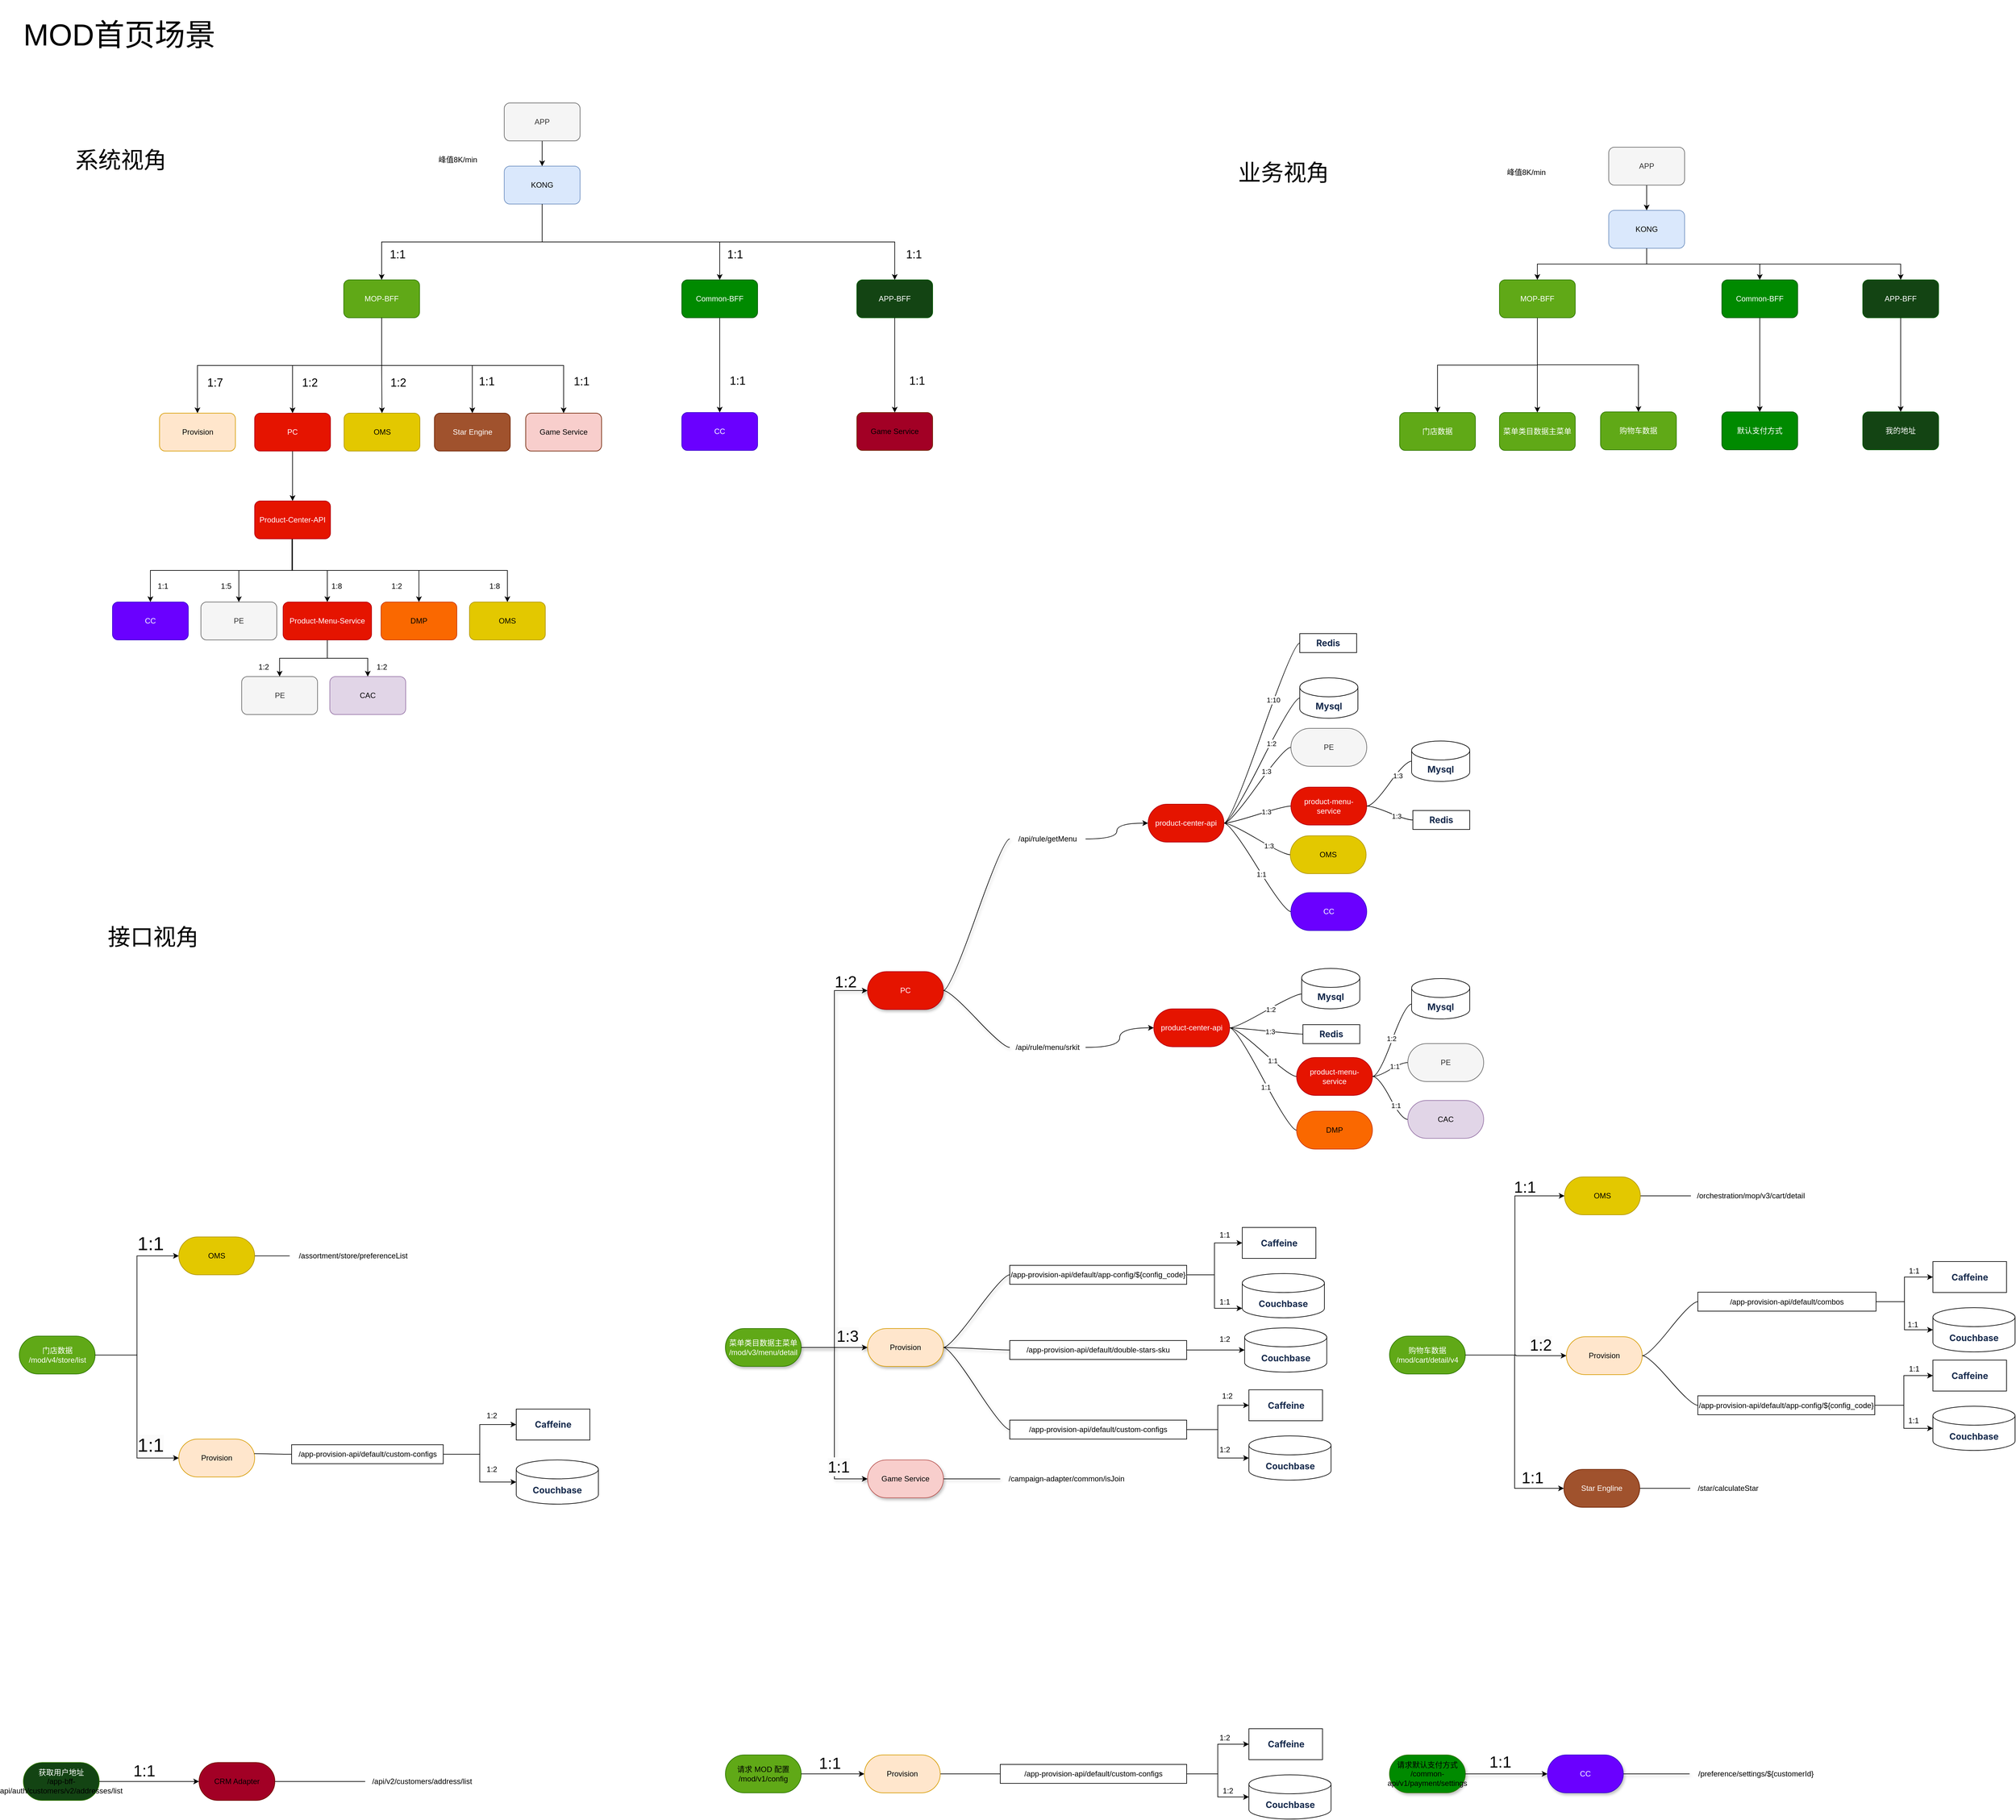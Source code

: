 <mxfile version="24.7.1" type="github">
  <diagram name="第 1 页" id="Q5z5r6t-nIowfkE742d3">
    <mxGraphModel dx="3758" dy="445" grid="1" gridSize="10" guides="1" tooltips="1" connect="1" arrows="1" fold="1" page="1" pageScale="1" pageWidth="827" pageHeight="1169" math="0" shadow="0">
      <root>
        <mxCell id="0" />
        <mxCell id="1" parent="0" />
        <mxCell id="zqPxDyjhuks0Axc2uc-e-1" value="&lt;font style=&quot;font-size: 48px;&quot;&gt;MOD首页场景&lt;/font&gt;" style="text;strokeColor=none;fillColor=none;align=left;verticalAlign=middle;spacingLeft=4;spacingRight=4;overflow=hidden;points=[[0,0.5],[1,0.5]];portConstraint=eastwest;rotatable=0;whiteSpace=wrap;html=1;" parent="1" vertex="1">
          <mxGeometry x="-767.5" y="1277" width="345" height="110" as="geometry" />
        </mxCell>
        <mxCell id="zqPxDyjhuks0Axc2uc-e-2" value="&lt;font style=&quot;font-size: 36px;&quot;&gt;业务视角&lt;/font&gt;" style="text;html=1;align=center;verticalAlign=middle;resizable=0;points=[];autosize=1;strokeColor=none;fillColor=none;" parent="1" vertex="1">
          <mxGeometry x="1148" y="1520" width="170" height="60" as="geometry" />
        </mxCell>
        <mxCell id="zqPxDyjhuks0Axc2uc-e-3" style="edgeStyle=orthogonalEdgeStyle;rounded=0;orthogonalLoop=1;jettySize=auto;html=1;exitX=0.5;exitY=1;exitDx=0;exitDy=0;" parent="1" source="zqPxDyjhuks0Axc2uc-e-8" target="zqPxDyjhuks0Axc2uc-e-55" edge="1">
          <mxGeometry relative="1" as="geometry" />
        </mxCell>
        <mxCell id="zqPxDyjhuks0Axc2uc-e-6" style="edgeStyle=orthogonalEdgeStyle;rounded=0;orthogonalLoop=1;jettySize=auto;html=1;exitX=0.5;exitY=1;exitDx=0;exitDy=0;" parent="1" source="zqPxDyjhuks0Axc2uc-e-8" target="zqPxDyjhuks0Axc2uc-e-16" edge="1">
          <mxGeometry relative="1" as="geometry" />
        </mxCell>
        <mxCell id="zqPxDyjhuks0Axc2uc-e-7" style="edgeStyle=orthogonalEdgeStyle;rounded=0;orthogonalLoop=1;jettySize=auto;html=1;exitX=0.5;exitY=1;exitDx=0;exitDy=0;entryX=0.5;entryY=0;entryDx=0;entryDy=0;" parent="1" source="zqPxDyjhuks0Axc2uc-e-8" target="zqPxDyjhuks0Axc2uc-e-15" edge="1">
          <mxGeometry relative="1" as="geometry" />
        </mxCell>
        <mxCell id="zqPxDyjhuks0Axc2uc-e-8" value="MOP&lt;span style=&quot;background-color: initial;&quot;&gt;-BFF&lt;/span&gt;" style="rounded=1;whiteSpace=wrap;html=1;fillColor=#60a917;strokeColor=#2D7600;fontColor=#ffffff;" parent="1" vertex="1">
          <mxGeometry x="1575" y="1720" width="120" height="60" as="geometry" />
        </mxCell>
        <mxCell id="zqPxDyjhuks0Axc2uc-e-9" style="edgeStyle=orthogonalEdgeStyle;rounded=0;orthogonalLoop=1;jettySize=auto;html=1;exitX=0.5;exitY=1;exitDx=0;exitDy=0;" parent="1" source="zqPxDyjhuks0Axc2uc-e-11" target="zqPxDyjhuks0Axc2uc-e-21" edge="1">
          <mxGeometry relative="1" as="geometry" />
        </mxCell>
        <mxCell id="zqPxDyjhuks0Axc2uc-e-10" style="edgeStyle=orthogonalEdgeStyle;rounded=0;orthogonalLoop=1;jettySize=auto;html=1;exitX=0.5;exitY=1;exitDx=0;exitDy=0;entryX=0.5;entryY=0;entryDx=0;entryDy=0;" parent="1" source="zqPxDyjhuks0Axc2uc-e-11" target="zqPxDyjhuks0Axc2uc-e-8" edge="1">
          <mxGeometry relative="1" as="geometry" />
        </mxCell>
        <mxCell id="zqPxDyjhuks0Axc2uc-e-11" value="KONG" style="rounded=1;whiteSpace=wrap;html=1;fillColor=#dae8fc;strokeColor=#6c8ebf;" parent="1" vertex="1">
          <mxGeometry x="1748" y="1610" width="120" height="60" as="geometry" />
        </mxCell>
        <mxCell id="zqPxDyjhuks0Axc2uc-e-12" value="" style="edgeStyle=orthogonalEdgeStyle;rounded=0;orthogonalLoop=1;jettySize=auto;html=1;" parent="1" source="zqPxDyjhuks0Axc2uc-e-13" target="zqPxDyjhuks0Axc2uc-e-11" edge="1">
          <mxGeometry relative="1" as="geometry" />
        </mxCell>
        <mxCell id="zqPxDyjhuks0Axc2uc-e-13" value="APP" style="rounded=1;whiteSpace=wrap;html=1;fillColor=#f5f5f5;strokeColor=#666666;fontColor=#333333;" parent="1" vertex="1">
          <mxGeometry x="1748" y="1510" width="120" height="60" as="geometry" />
        </mxCell>
        <mxCell id="zqPxDyjhuks0Axc2uc-e-15" value="门店数据" style="rounded=1;whiteSpace=wrap;html=1;fillColor=#60a917;strokeColor=#2D7600;fontColor=#ffffff;" parent="1" vertex="1">
          <mxGeometry x="1417" y="1930" width="120" height="60" as="geometry" />
        </mxCell>
        <mxCell id="zqPxDyjhuks0Axc2uc-e-16" value="菜单类目数据主菜单" style="rounded=1;whiteSpace=wrap;html=1;fillColor=#60a917;strokeColor=#2D7600;fontColor=#ffffff;" parent="1" vertex="1">
          <mxGeometry x="1575" y="1930" width="120" height="60" as="geometry" />
        </mxCell>
        <mxCell id="zqPxDyjhuks0Axc2uc-e-19" value="默认支付方式" style="rounded=1;whiteSpace=wrap;html=1;fillColor=#008a00;strokeColor=#005700;fontColor=#ffffff;" parent="1" vertex="1">
          <mxGeometry x="1927" y="1929" width="120" height="60" as="geometry" />
        </mxCell>
        <mxCell id="zqPxDyjhuks0Axc2uc-e-20" style="edgeStyle=orthogonalEdgeStyle;rounded=0;orthogonalLoop=1;jettySize=auto;html=1;exitX=0.5;exitY=1;exitDx=0;exitDy=0;entryX=0.5;entryY=0;entryDx=0;entryDy=0;" parent="1" source="zqPxDyjhuks0Axc2uc-e-21" target="zqPxDyjhuks0Axc2uc-e-19" edge="1">
          <mxGeometry relative="1" as="geometry" />
        </mxCell>
        <mxCell id="zqPxDyjhuks0Axc2uc-e-21" value="Common-BFF" style="rounded=1;whiteSpace=wrap;html=1;fillColor=#008a00;strokeColor=#005700;fontColor=#ffffff;" parent="1" vertex="1">
          <mxGeometry x="1927" y="1720" width="120" height="60" as="geometry" />
        </mxCell>
        <mxCell id="zqPxDyjhuks0Axc2uc-e-55" value="购物车数据" style="rounded=1;whiteSpace=wrap;html=1;fillColor=#60a917;strokeColor=#2D7600;fontColor=#ffffff;" parent="1" vertex="1">
          <mxGeometry x="1735" y="1929" width="120" height="60" as="geometry" />
        </mxCell>
        <mxCell id="zqPxDyjhuks0Axc2uc-e-71" value="&lt;font style=&quot;font-size: 36px;&quot;&gt;系统视角&lt;/font&gt;" style="text;html=1;align=center;verticalAlign=middle;resizable=0;points=[];autosize=1;strokeColor=none;fillColor=none;" parent="1" vertex="1">
          <mxGeometry x="-692" y="1500" width="170" height="60" as="geometry" />
        </mxCell>
        <mxCell id="zqPxDyjhuks0Axc2uc-e-73" style="edgeStyle=orthogonalEdgeStyle;rounded=0;orthogonalLoop=1;jettySize=auto;html=1;exitX=0.5;exitY=1;exitDx=0;exitDy=0;entryX=0.5;entryY=0;entryDx=0;entryDy=0;" parent="1" source="zqPxDyjhuks0Axc2uc-e-80" target="zqPxDyjhuks0Axc2uc-e-93" edge="1">
          <mxGeometry relative="1" as="geometry" />
        </mxCell>
        <mxCell id="zqPxDyjhuks0Axc2uc-e-77" style="edgeStyle=orthogonalEdgeStyle;rounded=0;orthogonalLoop=1;jettySize=auto;html=1;exitX=0.5;exitY=1;exitDx=0;exitDy=0;entryX=0.5;entryY=0;entryDx=0;entryDy=0;" parent="1" source="zqPxDyjhuks0Axc2uc-e-80" target="zqPxDyjhuks0Axc2uc-e-95" edge="1">
          <mxGeometry relative="1" as="geometry" />
        </mxCell>
        <mxCell id="zqPxDyjhuks0Axc2uc-e-78" style="edgeStyle=orthogonalEdgeStyle;rounded=0;orthogonalLoop=1;jettySize=auto;html=1;exitX=0.5;exitY=1;exitDx=0;exitDy=0;entryX=0.5;entryY=0;entryDx=0;entryDy=0;" parent="1" source="zqPxDyjhuks0Axc2uc-e-80" target="zqPxDyjhuks0Axc2uc-e-96" edge="1">
          <mxGeometry relative="1" as="geometry" />
        </mxCell>
        <mxCell id="zqPxDyjhuks0Axc2uc-e-79" style="edgeStyle=orthogonalEdgeStyle;rounded=0;orthogonalLoop=1;jettySize=auto;html=1;exitX=0.5;exitY=1;exitDx=0;exitDy=0;" parent="1" source="zqPxDyjhuks0Axc2uc-e-80" target="zqPxDyjhuks0Axc2uc-e-97" edge="1">
          <mxGeometry relative="1" as="geometry" />
        </mxCell>
        <mxCell id="zqPxDyjhuks0Axc2uc-e-80" value="MOP&lt;span style=&quot;background-color: initial;&quot;&gt;-BFF&lt;/span&gt;" style="rounded=1;whiteSpace=wrap;html=1;fillColor=#60a917;strokeColor=#2D7600;fontColor=#ffffff;" parent="1" vertex="1">
          <mxGeometry x="-254" y="1720" width="120" height="60" as="geometry" />
        </mxCell>
        <mxCell id="zqPxDyjhuks0Axc2uc-e-81" style="edgeStyle=orthogonalEdgeStyle;rounded=0;orthogonalLoop=1;jettySize=auto;html=1;exitX=0.5;exitY=1;exitDx=0;exitDy=0;" parent="1" source="zqPxDyjhuks0Axc2uc-e-83" target="zqPxDyjhuks0Axc2uc-e-88" edge="1">
          <mxGeometry relative="1" as="geometry" />
        </mxCell>
        <mxCell id="zqPxDyjhuks0Axc2uc-e-82" style="edgeStyle=orthogonalEdgeStyle;rounded=0;orthogonalLoop=1;jettySize=auto;html=1;exitX=0.5;exitY=1;exitDx=0;exitDy=0;entryX=0.5;entryY=0;entryDx=0;entryDy=0;" parent="1" source="zqPxDyjhuks0Axc2uc-e-83" target="zqPxDyjhuks0Axc2uc-e-80" edge="1">
          <mxGeometry relative="1" as="geometry" />
        </mxCell>
        <mxCell id="zqPxDyjhuks0Axc2uc-e-83" value="KONG" style="rounded=1;whiteSpace=wrap;html=1;fillColor=#dae8fc;strokeColor=#6c8ebf;" parent="1" vertex="1">
          <mxGeometry y="1540" width="120" height="60" as="geometry" />
        </mxCell>
        <mxCell id="zqPxDyjhuks0Axc2uc-e-84" value="" style="edgeStyle=orthogonalEdgeStyle;rounded=0;orthogonalLoop=1;jettySize=auto;html=1;" parent="1" source="zqPxDyjhuks0Axc2uc-e-85" target="zqPxDyjhuks0Axc2uc-e-83" edge="1">
          <mxGeometry relative="1" as="geometry" />
        </mxCell>
        <mxCell id="zqPxDyjhuks0Axc2uc-e-85" value="APP" style="rounded=1;whiteSpace=wrap;html=1;fillColor=#f5f5f5;strokeColor=#666666;fontColor=#333333;" parent="1" vertex="1">
          <mxGeometry y="1440" width="120" height="60" as="geometry" />
        </mxCell>
        <mxCell id="zqPxDyjhuks0Axc2uc-e-86" value="峰值8K/min" style="text;strokeColor=none;fillColor=none;align=left;verticalAlign=middle;spacingLeft=4;spacingRight=4;overflow=hidden;points=[[0,0.5],[1,0.5]];portConstraint=eastwest;rotatable=0;whiteSpace=wrap;html=1;" parent="1" vertex="1">
          <mxGeometry x="-110.5" y="1515" width="80" height="30" as="geometry" />
        </mxCell>
        <mxCell id="zqPxDyjhuks0Axc2uc-e-87" style="edgeStyle=orthogonalEdgeStyle;rounded=0;orthogonalLoop=1;jettySize=auto;html=1;exitX=0.5;exitY=1;exitDx=0;exitDy=0;entryX=0.5;entryY=0;entryDx=0;entryDy=0;" parent="1" source="zqPxDyjhuks0Axc2uc-e-88" target="J9MeXri5vQuQtAhNNJaB-28" edge="1">
          <mxGeometry relative="1" as="geometry">
            <mxPoint x="260.5" y="1930" as="targetPoint" />
          </mxGeometry>
        </mxCell>
        <mxCell id="zqPxDyjhuks0Axc2uc-e-88" value="Common-BFF" style="rounded=1;whiteSpace=wrap;html=1;fillColor=#008a00;strokeColor=#005700;fontColor=#ffffff;" parent="1" vertex="1">
          <mxGeometry x="281" y="1720" width="120" height="60" as="geometry" />
        </mxCell>
        <mxCell id="zqPxDyjhuks0Axc2uc-e-93" value="Provision" style="rounded=1;whiteSpace=wrap;html=1;fillColor=#ffe6cc;strokeColor=#d79b00;" parent="1" vertex="1">
          <mxGeometry x="-545.5" y="1931" width="120" height="60" as="geometry" />
        </mxCell>
        <mxCell id="pQDTlVkZ2vLDb4cZTdvQ-23" style="edgeStyle=orthogonalEdgeStyle;rounded=0;orthogonalLoop=1;jettySize=auto;html=1;entryX=0.5;entryY=0;entryDx=0;entryDy=0;" edge="1" parent="1" source="zqPxDyjhuks0Axc2uc-e-95" target="pQDTlVkZ2vLDb4cZTdvQ-6">
          <mxGeometry relative="1" as="geometry" />
        </mxCell>
        <mxCell id="zqPxDyjhuks0Axc2uc-e-95" value="PC" style="rounded=1;whiteSpace=wrap;html=1;fillColor=#e51400;strokeColor=#B20000;fontColor=#ffffff;" parent="1" vertex="1">
          <mxGeometry x="-395" y="1931" width="120" height="60" as="geometry" />
        </mxCell>
        <mxCell id="zqPxDyjhuks0Axc2uc-e-96" value="OMS" style="rounded=1;whiteSpace=wrap;html=1;fillColor=#e3c800;strokeColor=#B09500;fontColor=#000000;" parent="1" vertex="1">
          <mxGeometry x="-253.5" y="1931" width="120" height="60" as="geometry" />
        </mxCell>
        <mxCell id="zqPxDyjhuks0Axc2uc-e-97" value="Star Engine" style="rounded=1;whiteSpace=wrap;html=1;fillColor=#a0522d;strokeColor=#6D1F00;fontColor=#ffffff;" parent="1" vertex="1">
          <mxGeometry x="-110.5" y="1931" width="120" height="60" as="geometry" />
        </mxCell>
        <mxCell id="zqPxDyjhuks0Axc2uc-e-102" value="&lt;font style=&quot;font-size: 18px;&quot;&gt;1:7&lt;/font&gt;" style="text;html=1;align=center;verticalAlign=middle;resizable=0;points=[];autosize=1;strokeColor=none;fillColor=none;" parent="1" vertex="1">
          <mxGeometry x="-483" y="1863" width="50" height="40" as="geometry" />
        </mxCell>
        <mxCell id="zqPxDyjhuks0Axc2uc-e-103" value="&lt;font style=&quot;font-size: 18px;&quot;&gt;1:2&lt;/font&gt;" style="text;html=1;align=center;verticalAlign=middle;resizable=0;points=[];autosize=1;strokeColor=none;fillColor=none;" parent="1" vertex="1">
          <mxGeometry x="-333" y="1863" width="50" height="40" as="geometry" />
        </mxCell>
        <mxCell id="zqPxDyjhuks0Axc2uc-e-104" value="&lt;font style=&quot;font-size: 18px;&quot;&gt;1:2&lt;/font&gt;" style="text;html=1;align=center;verticalAlign=middle;resizable=0;points=[];autosize=1;strokeColor=none;fillColor=none;" parent="1" vertex="1">
          <mxGeometry x="-193" y="1863" width="50" height="40" as="geometry" />
        </mxCell>
        <mxCell id="zqPxDyjhuks0Axc2uc-e-105" value="&lt;font style=&quot;font-size: 18px;&quot;&gt;1:1&lt;/font&gt;" style="text;html=1;align=center;verticalAlign=middle;resizable=0;points=[];autosize=1;strokeColor=none;fillColor=none;" parent="1" vertex="1">
          <mxGeometry x="-53" y="1861" width="50" height="40" as="geometry" />
        </mxCell>
        <mxCell id="zqPxDyjhuks0Axc2uc-e-106" value="&lt;font style=&quot;font-size: 18px;&quot;&gt;1:1&lt;/font&gt;" style="text;html=1;align=center;verticalAlign=middle;resizable=0;points=[];autosize=1;strokeColor=none;fillColor=none;" parent="1" vertex="1">
          <mxGeometry x="344" y="1860" width="50" height="40" as="geometry" />
        </mxCell>
        <mxCell id="zqPxDyjhuks0Axc2uc-e-107" value="&lt;font style=&quot;font-size: 36px;&quot;&gt;接口视角&lt;/font&gt;" style="text;html=1;align=center;verticalAlign=middle;resizable=0;points=[];autosize=1;strokeColor=none;fillColor=none;" parent="1" vertex="1">
          <mxGeometry x="-641" y="2730" width="170" height="60" as="geometry" />
        </mxCell>
        <mxCell id="0m1JnloAispsMIojD9PW-1" value="&lt;font style=&quot;font-size: 18px;&quot;&gt;1:1&lt;/font&gt;" style="text;html=1;align=center;verticalAlign=middle;resizable=0;points=[];autosize=1;strokeColor=none;fillColor=none;" parent="1" vertex="1">
          <mxGeometry x="-194" y="1660" width="50" height="40" as="geometry" />
        </mxCell>
        <mxCell id="0m1JnloAispsMIojD9PW-2" value="&lt;font style=&quot;font-size: 18px;&quot;&gt;1:1&lt;/font&gt;" style="text;html=1;align=center;verticalAlign=middle;resizable=0;points=[];autosize=1;strokeColor=none;fillColor=none;" parent="1" vertex="1">
          <mxGeometry x="340" y="1660" width="50" height="40" as="geometry" />
        </mxCell>
        <mxCell id="RRxXi1wo7y_AlvlHw12m-1" value="峰值8K/min" style="text;strokeColor=none;fillColor=none;align=left;verticalAlign=middle;spacingLeft=4;spacingRight=4;overflow=hidden;points=[[0,0.5],[1,0.5]];portConstraint=eastwest;rotatable=0;whiteSpace=wrap;html=1;" parent="1" vertex="1">
          <mxGeometry x="1581" y="1535" width="80" height="30" as="geometry" />
        </mxCell>
        <mxCell id="OONytPEMxXRGxY52DsGb-1" value="门店数据&lt;div&gt;/mod/v4/store/list&lt;/div&gt;" style="whiteSpace=wrap;html=1;rounded=1;arcSize=50;align=center;verticalAlign=middle;strokeWidth=1;autosize=0;spacing=4;treeFolding=1;treeMoving=1;newEdgeStyle={&quot;edgeStyle&quot;:&quot;entityRelationEdgeStyle&quot;,&quot;startArrow&quot;:&quot;none&quot;,&quot;endArrow&quot;:&quot;none&quot;,&quot;segment&quot;:10,&quot;curved&quot;:1,&quot;sourcePerimeterSpacing&quot;:0,&quot;targetPerimeterSpacing&quot;:0};strokeColor=#2D7600;fontFamily=Helvetica;fontSize=12;fontColor=#ffffff;fillColor=#60a917;resizable=1;" parent="1" vertex="1">
          <mxGeometry x="-767.5" y="3392" width="120" height="60" as="geometry" />
        </mxCell>
        <mxCell id="OONytPEMxXRGxY52DsGb-26" value="" style="edgeStyle=entityRelationEdgeStyle;rounded=0;orthogonalLoop=1;jettySize=auto;html=1;startArrow=none;endArrow=none;segment=10;curved=1;sourcePerimeterSpacing=0;targetPerimeterSpacing=0;fontFamily=Helvetica;fontSize=12;fontColor=default;exitX=1;exitY=0.5;exitDx=0;exitDy=0;" parent="1" source="J9MeXri5vQuQtAhNNJaB-18" target="OONytPEMxXRGxY52DsGb-18" edge="1">
          <mxGeometry relative="1" as="geometry">
            <mxPoint x="-376" y="3248" as="sourcePoint" />
          </mxGeometry>
        </mxCell>
        <mxCell id="OONytPEMxXRGxY52DsGb-12" value="Provision" style="whiteSpace=wrap;html=1;rounded=1;arcSize=50;align=center;verticalAlign=middle;strokeWidth=1;autosize=0;spacing=4;treeFolding=1;treeMoving=1;newEdgeStyle={&quot;edgeStyle&quot;:&quot;entityRelationEdgeStyle&quot;,&quot;startArrow&quot;:&quot;none&quot;,&quot;endArrow&quot;:&quot;none&quot;,&quot;segment&quot;:10,&quot;curved&quot;:1,&quot;sourcePerimeterSpacing&quot;:0,&quot;targetPerimeterSpacing&quot;:0};strokeColor=#d79b00;fontFamily=Helvetica;fontSize=12;fontColor=default;fillColor=#ffe6cc;resizable=1;" parent="1" vertex="1">
          <mxGeometry x="-515" y="3555" width="120" height="60" as="geometry" />
        </mxCell>
        <mxCell id="OONytPEMxXRGxY52DsGb-18" value="&lt;div&gt;/assortment/store/preferenceList&lt;br&gt;&lt;/div&gt;" style="text;html=1;align=center;verticalAlign=middle;whiteSpace=wrap;rounded=0;fontFamily=Helvetica;fontSize=12;fontColor=default;autosize=1;" parent="1" vertex="1">
          <mxGeometry x="-339.5" y="3250" width="200" height="30" as="geometry" />
        </mxCell>
        <mxCell id="OONytPEMxXRGxY52DsGb-28" value="" style="edgeStyle=entityRelationEdgeStyle;rounded=0;orthogonalLoop=1;jettySize=auto;html=1;startArrow=none;endArrow=none;segment=10;curved=1;sourcePerimeterSpacing=0;targetPerimeterSpacing=0;fontFamily=Helvetica;fontSize=12;fontColor=default;entryX=0;entryY=0.5;entryDx=0;entryDy=0;exitX=0.995;exitY=0.386;exitDx=0;exitDy=0;exitPerimeter=0;" parent="1" source="OONytPEMxXRGxY52DsGb-12" target="aGhoT53BZnZ24auxcAZ5-1" edge="1">
          <mxGeometry relative="1" as="geometry">
            <mxPoint x="-385" y="3595" as="sourcePoint" />
            <mxPoint x="-330" y="3620" as="targetPoint" />
            <Array as="points">
              <mxPoint x="-395" y="3575" />
              <mxPoint x="-340" y="3555" />
            </Array>
          </mxGeometry>
        </mxCell>
        <mxCell id="OONytPEMxXRGxY52DsGb-32" style="edgeStyle=orthogonalEdgeStyle;rounded=0;orthogonalLoop=1;jettySize=auto;html=1;entryX=0;entryY=0.5;entryDx=0;entryDy=0;exitX=1;exitY=0.5;exitDx=0;exitDy=0;" parent="1" source="OONytPEMxXRGxY52DsGb-1" target="J9MeXri5vQuQtAhNNJaB-18" edge="1">
          <mxGeometry relative="1" as="geometry">
            <mxPoint x="-627.5" y="3442" as="sourcePoint" />
            <mxPoint x="-515.5" y="3532" as="targetPoint" />
          </mxGeometry>
        </mxCell>
        <mxCell id="OONytPEMxXRGxY52DsGb-161" value="&lt;font color=&quot;#000000&quot; style=&quot;font-size: 30px;&quot;&gt;1:1&lt;/font&gt;" style="edgeLabel;html=1;align=center;verticalAlign=middle;resizable=0;points=[];rounded=1;strokeColor=#005700;fontFamily=Helvetica;fontSize=12;fontColor=#ffffff;labelBackgroundColor=none;fillColor=#008a00;gradientColor=none;" parent="OONytPEMxXRGxY52DsGb-32" vertex="1" connectable="0">
          <mxGeometry x="0.688" y="4" relative="1" as="geometry">
            <mxPoint y="-16" as="offset" />
          </mxGeometry>
        </mxCell>
        <mxCell id="OONytPEMxXRGxY52DsGb-162" value="" style="edgeLabel;html=1;align=center;verticalAlign=middle;resizable=0;points=[];rounded=1;strokeColor=#005700;fontFamily=Helvetica;fontSize=12;fontColor=#ffffff;labelBackgroundColor=none;fillColor=#008a00;gradientColor=none;" parent="OONytPEMxXRGxY52DsGb-32" vertex="1" connectable="0">
          <mxGeometry x="0.688" y="4" relative="1" as="geometry">
            <mxPoint x="6" y="97" as="offset" />
          </mxGeometry>
        </mxCell>
        <mxCell id="OONytPEMxXRGxY52DsGb-33" style="edgeStyle=orthogonalEdgeStyle;rounded=0;orthogonalLoop=1;jettySize=auto;html=1;entryX=0;entryY=0.5;entryDx=0;entryDy=0;exitX=1;exitY=0.5;exitDx=0;exitDy=0;" parent="1" source="OONytPEMxXRGxY52DsGb-1" target="OONytPEMxXRGxY52DsGb-12" edge="1">
          <mxGeometry relative="1" as="geometry">
            <mxPoint x="-617.5" y="3452" as="sourcePoint" />
            <mxPoint x="-485.5" y="3342" as="targetPoint" />
          </mxGeometry>
        </mxCell>
        <mxCell id="J9MeXri5vQuQtAhNNJaB-22" value="&lt;span style=&quot;font-size: 30px; background-color: rgb(251, 251, 251);&quot;&gt;1:1&lt;/span&gt;" style="edgeLabel;html=1;align=center;verticalAlign=middle;resizable=0;points=[];" parent="OONytPEMxXRGxY52DsGb-33" vertex="1" connectable="0">
          <mxGeometry x="0.574" y="-3" relative="1" as="geometry">
            <mxPoint x="18" y="-24" as="offset" />
          </mxGeometry>
        </mxCell>
        <mxCell id="OONytPEMxXRGxY52DsGb-61" value="" style="edgeStyle=entityRelationEdgeStyle;rounded=0;orthogonalLoop=1;jettySize=auto;html=1;startArrow=none;endArrow=none;segment=10;curved=1;sourcePerimeterSpacing=0;targetPerimeterSpacing=0;fontFamily=Helvetica;fontSize=12;fontColor=default;shadow=1;" parent="1" source="OONytPEMxXRGxY52DsGb-34" target="OONytPEMxXRGxY52DsGb-44" edge="1">
          <mxGeometry relative="1" as="geometry" />
        </mxCell>
        <mxCell id="OONytPEMxXRGxY52DsGb-34" value="PC" style="whiteSpace=wrap;html=1;rounded=1;arcSize=50;align=center;verticalAlign=middle;strokeWidth=1;autosize=0;spacing=4;treeFolding=1;treeMoving=1;newEdgeStyle={&quot;edgeStyle&quot;:&quot;entityRelationEdgeStyle&quot;,&quot;startArrow&quot;:&quot;none&quot;,&quot;endArrow&quot;:&quot;none&quot;,&quot;segment&quot;:10,&quot;curved&quot;:1,&quot;sourcePerimeterSpacing&quot;:0,&quot;targetPerimeterSpacing&quot;:0};strokeColor=#B20000;fontFamily=Helvetica;fontSize=12;fontColor=#ffffff;fillColor=#e51400;shadow=1;" parent="1" vertex="1">
          <mxGeometry x="575" y="2815" width="120" height="60" as="geometry" />
        </mxCell>
        <mxCell id="OONytPEMxXRGxY52DsGb-57" value="" style="edgeStyle=entityRelationEdgeStyle;rounded=0;orthogonalLoop=1;jettySize=auto;html=1;startArrow=none;endArrow=none;segment=10;curved=1;sourcePerimeterSpacing=0;targetPerimeterSpacing=0;fontFamily=Helvetica;fontSize=12;fontColor=default;shadow=1;" parent="1" source="OONytPEMxXRGxY52DsGb-38" target="aGhoT53BZnZ24auxcAZ5-12" edge="1">
          <mxGeometry relative="1" as="geometry">
            <mxPoint x="900" y="3411" as="targetPoint" />
          </mxGeometry>
        </mxCell>
        <mxCell id="OONytPEMxXRGxY52DsGb-38" value="Provision" style="whiteSpace=wrap;html=1;rounded=1;arcSize=50;align=center;verticalAlign=middle;strokeWidth=1;autosize=0;spacing=4;treeFolding=1;treeMoving=1;newEdgeStyle={&quot;edgeStyle&quot;:&quot;entityRelationEdgeStyle&quot;,&quot;startArrow&quot;:&quot;none&quot;,&quot;endArrow&quot;:&quot;none&quot;,&quot;segment&quot;:10,&quot;curved&quot;:1,&quot;sourcePerimeterSpacing&quot;:0,&quot;targetPerimeterSpacing&quot;:0};strokeColor=#d79b00;fontFamily=Helvetica;fontSize=12;fontColor=default;fillColor=#ffe6cc;shadow=1;" parent="1" vertex="1">
          <mxGeometry x="575" y="3380" width="120" height="60" as="geometry" />
        </mxCell>
        <mxCell id="OONytPEMxXRGxY52DsGb-39" value="菜单类目数据主菜单&lt;div&gt;/mod/v3/menu/detail&lt;br&gt;&lt;/div&gt;" style="whiteSpace=wrap;html=1;rounded=1;arcSize=50;align=center;verticalAlign=middle;strokeWidth=1;autosize=0;spacing=4;treeFolding=1;treeMoving=1;newEdgeStyle={&quot;edgeStyle&quot;:&quot;entityRelationEdgeStyle&quot;,&quot;startArrow&quot;:&quot;none&quot;,&quot;endArrow&quot;:&quot;none&quot;,&quot;segment&quot;:10,&quot;curved&quot;:1,&quot;sourcePerimeterSpacing&quot;:0,&quot;targetPerimeterSpacing&quot;:0};strokeColor=#2D7600;fontFamily=Helvetica;fontSize=12;fontColor=#ffffff;fillColor=#60a917;shadow=1;" parent="1" vertex="1">
          <mxGeometry x="350" y="3380" width="120" height="60" as="geometry" />
        </mxCell>
        <mxCell id="OONytPEMxXRGxY52DsGb-56" value="" style="edgeStyle=entityRelationEdgeStyle;rounded=0;orthogonalLoop=1;jettySize=auto;html=1;startArrow=none;endArrow=none;segment=10;curved=1;sourcePerimeterSpacing=0;targetPerimeterSpacing=0;fontFamily=Helvetica;fontSize=12;fontColor=default;shadow=1;" parent="1" source="OONytPEMxXRGxY52DsGb-40" target="OONytPEMxXRGxY52DsGb-49" edge="1">
          <mxGeometry relative="1" as="geometry" />
        </mxCell>
        <mxCell id="OONytPEMxXRGxY52DsGb-40" value="Game Service" style="whiteSpace=wrap;html=1;rounded=1;arcSize=50;align=center;verticalAlign=middle;strokeWidth=1;autosize=0;spacing=4;treeFolding=1;treeMoving=1;newEdgeStyle={&quot;edgeStyle&quot;:&quot;entityRelationEdgeStyle&quot;,&quot;startArrow&quot;:&quot;none&quot;,&quot;endArrow&quot;:&quot;none&quot;,&quot;segment&quot;:10,&quot;curved&quot;:1,&quot;sourcePerimeterSpacing&quot;:0,&quot;targetPerimeterSpacing&quot;:0};strokeColor=#b85450;fontFamily=Helvetica;fontSize=12;fillColor=#f8cecc;shadow=1;" parent="1" vertex="1">
          <mxGeometry x="575" y="3588" width="120" height="60" as="geometry" />
        </mxCell>
        <mxCell id="pQDTlVkZ2vLDb4cZTdvQ-49" style="edgeStyle=orthogonalEdgeStyle;rounded=0;orthogonalLoop=1;jettySize=auto;html=1;entryX=0;entryY=0.5;entryDx=0;entryDy=0;curved=1;" edge="1" parent="1" source="OONytPEMxXRGxY52DsGb-42" target="pQDTlVkZ2vLDb4cZTdvQ-36">
          <mxGeometry relative="1" as="geometry" />
        </mxCell>
        <mxCell id="OONytPEMxXRGxY52DsGb-42" value="&lt;div&gt;/api/rule/getMenu&lt;br&gt;&lt;/div&gt;" style="text;html=1;align=center;verticalAlign=middle;whiteSpace=wrap;rounded=0;fontFamily=Helvetica;fontSize=12;fontColor=default;autosize=1;shadow=1;" parent="1" vertex="1">
          <mxGeometry x="800" y="2590" width="120" height="30" as="geometry" />
        </mxCell>
        <mxCell id="pQDTlVkZ2vLDb4cZTdvQ-72" style="edgeStyle=orthogonalEdgeStyle;rounded=0;orthogonalLoop=1;jettySize=auto;html=1;entryX=0;entryY=0.5;entryDx=0;entryDy=0;curved=1;" edge="1" parent="1" source="OONytPEMxXRGxY52DsGb-44" target="pQDTlVkZ2vLDb4cZTdvQ-56">
          <mxGeometry relative="1" as="geometry" />
        </mxCell>
        <mxCell id="OONytPEMxXRGxY52DsGb-44" value="&lt;div&gt;/api/rule/menu/srkit&lt;br&gt;&lt;/div&gt;" style="text;html=1;align=center;verticalAlign=middle;whiteSpace=wrap;rounded=0;fontFamily=Helvetica;fontSize=12;fontColor=default;autosize=1;shadow=1;" parent="1" vertex="1">
          <mxGeometry x="800" y="2920" width="120" height="30" as="geometry" />
        </mxCell>
        <mxCell id="OONytPEMxXRGxY52DsGb-49" value="&lt;div&gt;/campaign-adapter/common/isJoin&lt;br&gt;&lt;/div&gt;" style="text;html=1;align=center;verticalAlign=middle;whiteSpace=wrap;rounded=0;fontFamily=Helvetica;fontSize=12;fontColor=default;autosize=1;shadow=1;" parent="1" vertex="1">
          <mxGeometry x="785" y="3603" width="210" height="30" as="geometry" />
        </mxCell>
        <mxCell id="OONytPEMxXRGxY52DsGb-51" style="edgeStyle=orthogonalEdgeStyle;rounded=0;orthogonalLoop=1;jettySize=auto;html=1;exitX=1;exitY=0.5;exitDx=0;exitDy=0;entryX=0;entryY=0.5;entryDx=0;entryDy=0;shadow=1;" parent="1" source="OONytPEMxXRGxY52DsGb-39" target="OONytPEMxXRGxY52DsGb-38" edge="1">
          <mxGeometry relative="1" as="geometry">
            <mxPoint x="595" y="3380" as="sourcePoint" />
            <mxPoint x="455" y="3470" as="targetPoint" />
          </mxGeometry>
        </mxCell>
        <mxCell id="J9MeXri5vQuQtAhNNJaB-20" value="&lt;span style=&quot;font-size: 25px; background-color: rgb(251, 251, 251);&quot;&gt;1:3&lt;/span&gt;" style="edgeLabel;html=1;align=center;verticalAlign=middle;resizable=0;points=[];shadow=1;" parent="OONytPEMxXRGxY52DsGb-51" vertex="1" connectable="0">
          <mxGeometry x="0.376" y="2" relative="1" as="geometry">
            <mxPoint x="1" y="-17" as="offset" />
          </mxGeometry>
        </mxCell>
        <mxCell id="OONytPEMxXRGxY52DsGb-52" style="edgeStyle=orthogonalEdgeStyle;rounded=0;orthogonalLoop=1;jettySize=auto;html=1;exitX=1;exitY=0.5;exitDx=0;exitDy=0;entryX=0;entryY=0.5;entryDx=0;entryDy=0;shadow=1;" parent="1" source="OONytPEMxXRGxY52DsGb-39" target="OONytPEMxXRGxY52DsGb-34" edge="1">
          <mxGeometry relative="1" as="geometry">
            <mxPoint x="480" y="3420" as="sourcePoint" />
            <mxPoint x="585" y="3420" as="targetPoint" />
          </mxGeometry>
        </mxCell>
        <mxCell id="OONytPEMxXRGxY52DsGb-163" value="&lt;font color=&quot;#000000&quot; style=&quot;font-size: 25px;&quot;&gt;1:2&lt;/font&gt;" style="edgeLabel;html=1;align=center;verticalAlign=middle;resizable=0;points=[];rounded=1;strokeColor=#005700;fontFamily=Helvetica;fontSize=25;fontColor=#ffffff;labelBackgroundColor=none;fillColor=#008a00;gradientColor=none;shadow=1;" parent="OONytPEMxXRGxY52DsGb-52" vertex="1" connectable="0">
          <mxGeometry x="0.609" y="-3" relative="1" as="geometry">
            <mxPoint x="14" y="-94" as="offset" />
          </mxGeometry>
        </mxCell>
        <mxCell id="OONytPEMxXRGxY52DsGb-164" value="" style="edgeLabel;html=1;align=center;verticalAlign=middle;resizable=0;points=[];rounded=1;strokeColor=#005700;fontFamily=Helvetica;fontSize=25;fontColor=#ffffff;labelBackgroundColor=none;fillColor=#008a00;gradientColor=none;shadow=1;" parent="OONytPEMxXRGxY52DsGb-52" vertex="1" connectable="0">
          <mxGeometry x="0.609" y="-3" relative="1" as="geometry">
            <mxPoint x="5" y="80" as="offset" />
          </mxGeometry>
        </mxCell>
        <mxCell id="OONytPEMxXRGxY52DsGb-165" value="" style="edgeLabel;html=1;align=center;verticalAlign=middle;resizable=0;points=[];rounded=1;strokeColor=#005700;fontFamily=Helvetica;fontSize=25;fontColor=#ffffff;labelBackgroundColor=none;fillColor=#008a00;gradientColor=none;shadow=1;" parent="OONytPEMxXRGxY52DsGb-52" vertex="1" connectable="0">
          <mxGeometry x="0.609" y="-3" relative="1" as="geometry">
            <mxPoint x="5" y="180" as="offset" />
          </mxGeometry>
        </mxCell>
        <mxCell id="OONytPEMxXRGxY52DsGb-53" style="edgeStyle=orthogonalEdgeStyle;rounded=0;orthogonalLoop=1;jettySize=auto;html=1;exitX=1;exitY=0.5;exitDx=0;exitDy=0;entryX=0;entryY=0.5;entryDx=0;entryDy=0;shadow=1;" parent="1" source="OONytPEMxXRGxY52DsGb-39" target="OONytPEMxXRGxY52DsGb-40" edge="1">
          <mxGeometry relative="1" as="geometry">
            <mxPoint x="490" y="3430" as="sourcePoint" />
            <mxPoint x="595" y="3430" as="targetPoint" />
          </mxGeometry>
        </mxCell>
        <mxCell id="J9MeXri5vQuQtAhNNJaB-21" value="&lt;span style=&quot;font-size: 25px; background-color: rgb(251, 251, 251);&quot;&gt;1:1&lt;/span&gt;" style="edgeLabel;html=1;align=center;verticalAlign=middle;resizable=0;points=[];shadow=1;" parent="OONytPEMxXRGxY52DsGb-53" vertex="1" connectable="0">
          <mxGeometry x="0.703" y="5" relative="1" as="geometry">
            <mxPoint y="-15" as="offset" />
          </mxGeometry>
        </mxCell>
        <mxCell id="OONytPEMxXRGxY52DsGb-58" value="" style="edgeStyle=entityRelationEdgeStyle;rounded=0;orthogonalLoop=1;jettySize=auto;html=1;startArrow=none;endArrow=none;segment=10;curved=1;sourcePerimeterSpacing=0;targetPerimeterSpacing=0;fontFamily=Helvetica;fontSize=12;fontColor=default;entryX=0;entryY=0.5;entryDx=0;entryDy=0;exitX=1;exitY=0.5;exitDx=0;exitDy=0;shadow=1;" parent="1" source="OONytPEMxXRGxY52DsGb-38" target="aGhoT53BZnZ24auxcAZ5-15" edge="1">
          <mxGeometry relative="1" as="geometry">
            <mxPoint x="685" y="3435" as="sourcePoint" />
            <mxPoint x="895" y="3441" as="targetPoint" />
            <Array as="points">
              <mxPoint x="715" y="3408" />
            </Array>
          </mxGeometry>
        </mxCell>
        <mxCell id="OONytPEMxXRGxY52DsGb-59" value="" style="edgeStyle=entityRelationEdgeStyle;rounded=0;orthogonalLoop=1;jettySize=auto;html=1;startArrow=none;endArrow=none;segment=10;curved=1;sourcePerimeterSpacing=0;targetPerimeterSpacing=0;fontFamily=Helvetica;fontSize=12;fontColor=default;exitX=1;exitY=0.5;exitDx=0;exitDy=0;entryX=0;entryY=0.5;entryDx=0;entryDy=0;shadow=1;" parent="1" source="OONytPEMxXRGxY52DsGb-38" target="aGhoT53BZnZ24auxcAZ5-10" edge="1">
          <mxGeometry relative="1" as="geometry">
            <mxPoint x="695" y="3445" as="sourcePoint" />
            <mxPoint x="925" y="3378" as="targetPoint" />
            <Array as="points">
              <mxPoint x="705" y="3408" />
              <mxPoint x="695" y="3408" />
            </Array>
          </mxGeometry>
        </mxCell>
        <mxCell id="OONytPEMxXRGxY52DsGb-62" value="" style="edgeStyle=entityRelationEdgeStyle;rounded=0;orthogonalLoop=1;jettySize=auto;html=1;startArrow=none;endArrow=none;segment=10;curved=1;sourcePerimeterSpacing=0;targetPerimeterSpacing=0;fontFamily=Helvetica;fontSize=12;fontColor=default;entryX=0;entryY=0.5;entryDx=0;entryDy=0;exitX=1;exitY=0.5;exitDx=0;exitDy=0;shadow=1;" parent="1" source="OONytPEMxXRGxY52DsGb-34" target="OONytPEMxXRGxY52DsGb-42" edge="1">
          <mxGeometry relative="1" as="geometry">
            <mxPoint x="705" y="2855" as="sourcePoint" />
            <mxPoint x="798" y="2870" as="targetPoint" />
            <Array as="points">
              <mxPoint x="695" y="2833" />
            </Array>
          </mxGeometry>
        </mxCell>
        <mxCell id="OONytPEMxXRGxY52DsGb-63" value="&lt;div&gt;购物车数据&lt;/div&gt;&lt;div&gt;/mod/cart/detail/v4&lt;br&gt;&lt;/div&gt;" style="whiteSpace=wrap;html=1;rounded=1;arcSize=50;align=center;verticalAlign=middle;strokeWidth=1;autosize=0;spacing=4;treeFolding=1;treeMoving=1;newEdgeStyle={&quot;edgeStyle&quot;:&quot;entityRelationEdgeStyle&quot;,&quot;startArrow&quot;:&quot;none&quot;,&quot;endArrow&quot;:&quot;none&quot;,&quot;segment&quot;:10,&quot;curved&quot;:1,&quot;sourcePerimeterSpacing&quot;:0,&quot;targetPerimeterSpacing&quot;:0};strokeColor=#2D7600;fontFamily=Helvetica;fontSize=12;fontColor=#ffffff;fillColor=#60a917;" parent="1" vertex="1">
          <mxGeometry x="1401" y="3392" width="120" height="60" as="geometry" />
        </mxCell>
        <mxCell id="OONytPEMxXRGxY52DsGb-65" value="&lt;div&gt;/orchestration/mop/v3/cart/detail&lt;br&gt;&lt;/div&gt;" style="text;html=1;align=center;verticalAlign=middle;whiteSpace=wrap;rounded=0;fontFamily=Helvetica;fontSize=12;fontColor=default;autosize=1;" parent="1" vertex="1">
          <mxGeometry x="1878" y="3155" width="190" height="30" as="geometry" />
        </mxCell>
        <mxCell id="OONytPEMxXRGxY52DsGb-77" value="" style="edgeStyle=entityRelationEdgeStyle;rounded=0;orthogonalLoop=1;jettySize=auto;html=1;startArrow=none;endArrow=none;segment=10;curved=1;sourcePerimeterSpacing=0;targetPerimeterSpacing=0;fontFamily=Helvetica;fontSize=12;fontColor=#ffffff;" parent="1" source="OONytPEMxXRGxY52DsGb-66" target="OONytPEMxXRGxY52DsGb-65" edge="1">
          <mxGeometry relative="1" as="geometry" />
        </mxCell>
        <mxCell id="OONytPEMxXRGxY52DsGb-66" value="OMS" style="whiteSpace=wrap;html=1;rounded=1;arcSize=50;align=center;verticalAlign=middle;strokeWidth=1;autosize=0;spacing=4;treeFolding=1;treeMoving=1;newEdgeStyle={&quot;edgeStyle&quot;:&quot;entityRelationEdgeStyle&quot;,&quot;startArrow&quot;:&quot;none&quot;,&quot;endArrow&quot;:&quot;none&quot;,&quot;segment&quot;:10,&quot;curved&quot;:1,&quot;sourcePerimeterSpacing&quot;:0,&quot;targetPerimeterSpacing&quot;:0};strokeColor=#B09500;fontFamily=Helvetica;fontSize=12;fontColor=#000000;fillColor=#e3c800;" parent="1" vertex="1">
          <mxGeometry x="1678" y="3140" width="120" height="60" as="geometry" />
        </mxCell>
        <mxCell id="OONytPEMxXRGxY52DsGb-81" value="" style="edgeStyle=entityRelationEdgeStyle;rounded=0;orthogonalLoop=1;jettySize=auto;html=1;startArrow=none;endArrow=none;segment=10;curved=1;sourcePerimeterSpacing=0;targetPerimeterSpacing=0;fontFamily=Helvetica;fontSize=12;fontColor=#ffffff;entryX=0;entryY=0.5;entryDx=0;entryDy=0;" parent="1" source="OONytPEMxXRGxY52DsGb-70" target="aGhoT53BZnZ24auxcAZ5-49" edge="1">
          <mxGeometry relative="1" as="geometry">
            <mxPoint x="2021" y="3453" as="targetPoint" />
          </mxGeometry>
        </mxCell>
        <mxCell id="OONytPEMxXRGxY52DsGb-70" value="Provision" style="whiteSpace=wrap;html=1;rounded=1;arcSize=50;align=center;verticalAlign=middle;strokeWidth=1;autosize=0;spacing=4;treeFolding=1;treeMoving=1;newEdgeStyle={&quot;edgeStyle&quot;:&quot;entityRelationEdgeStyle&quot;,&quot;startArrow&quot;:&quot;none&quot;,&quot;endArrow&quot;:&quot;none&quot;,&quot;segment&quot;:10,&quot;curved&quot;:1,&quot;sourcePerimeterSpacing&quot;:0,&quot;targetPerimeterSpacing&quot;:0};strokeColor=#d79b00;fontFamily=Helvetica;fontSize=12;fontColor=default;fillColor=#ffe6cc;" parent="1" vertex="1">
          <mxGeometry x="1681" y="3393" width="120" height="60" as="geometry" />
        </mxCell>
        <mxCell id="OONytPEMxXRGxY52DsGb-71" value="&lt;div&gt;/star/calculateStar&lt;br&gt;&lt;/div&gt;" style="text;html=1;align=center;verticalAlign=middle;whiteSpace=wrap;rounded=0;fontFamily=Helvetica;fontSize=12;fontColor=default;autosize=1;" parent="1" vertex="1">
          <mxGeometry x="1877" y="3618" width="120" height="30" as="geometry" />
        </mxCell>
        <mxCell id="OONytPEMxXRGxY52DsGb-80" value="" style="edgeStyle=entityRelationEdgeStyle;rounded=0;orthogonalLoop=1;jettySize=auto;html=1;startArrow=none;endArrow=none;segment=10;curved=1;sourcePerimeterSpacing=0;targetPerimeterSpacing=0;fontFamily=Helvetica;fontSize=12;fontColor=#ffffff;" parent="1" source="OONytPEMxXRGxY52DsGb-74" target="OONytPEMxXRGxY52DsGb-71" edge="1">
          <mxGeometry relative="1" as="geometry" />
        </mxCell>
        <mxCell id="OONytPEMxXRGxY52DsGb-74" value="Star Engline" style="whiteSpace=wrap;html=1;rounded=1;arcSize=50;align=center;verticalAlign=middle;strokeWidth=1;autosize=0;spacing=4;treeFolding=1;treeMoving=1;newEdgeStyle={&quot;edgeStyle&quot;:&quot;entityRelationEdgeStyle&quot;,&quot;startArrow&quot;:&quot;none&quot;,&quot;endArrow&quot;:&quot;none&quot;,&quot;segment&quot;:10,&quot;curved&quot;:1,&quot;sourcePerimeterSpacing&quot;:0,&quot;targetPerimeterSpacing&quot;:0};strokeColor=#6D1F00;fontFamily=Helvetica;fontSize=12;fontColor=#ffffff;fillColor=#a0522d;" parent="1" vertex="1">
          <mxGeometry x="1677" y="3603" width="120" height="60" as="geometry" />
        </mxCell>
        <mxCell id="OONytPEMxXRGxY52DsGb-82" value="" style="edgeStyle=entityRelationEdgeStyle;rounded=0;orthogonalLoop=1;jettySize=auto;html=1;startArrow=none;endArrow=none;segment=10;curved=1;sourcePerimeterSpacing=0;targetPerimeterSpacing=0;fontFamily=Helvetica;fontSize=12;fontColor=#ffffff;entryX=0;entryY=0.5;entryDx=0;entryDy=0;exitX=1;exitY=0.5;exitDx=0;exitDy=0;" parent="1" source="OONytPEMxXRGxY52DsGb-70" target="aGhoT53BZnZ24auxcAZ5-55" edge="1">
          <mxGeometry relative="1" as="geometry">
            <mxPoint x="1811" y="3433" as="sourcePoint" />
            <mxPoint x="1971" y="3400" as="targetPoint" />
            <Array as="points">
              <mxPoint x="1811" y="3373" />
              <mxPoint x="1811" y="3423" />
              <mxPoint x="1881" y="3393" />
              <mxPoint x="1881" y="3403" />
            </Array>
          </mxGeometry>
        </mxCell>
        <mxCell id="OONytPEMxXRGxY52DsGb-83" style="edgeStyle=orthogonalEdgeStyle;rounded=0;orthogonalLoop=1;jettySize=auto;html=1;exitX=1;exitY=0.5;exitDx=0;exitDy=0;entryX=0;entryY=0.5;entryDx=0;entryDy=0;" parent="1" source="OONytPEMxXRGxY52DsGb-63" target="OONytPEMxXRGxY52DsGb-66" edge="1">
          <mxGeometry relative="1" as="geometry">
            <mxPoint x="1650" y="3320" as="sourcePoint" />
            <mxPoint x="1451" y="3410" as="targetPoint" />
          </mxGeometry>
        </mxCell>
        <mxCell id="OONytPEMxXRGxY52DsGb-166" value="1:1" style="edgeLabel;html=1;align=center;verticalAlign=middle;resizable=0;points=[];rounded=1;strokeColor=#005700;fontFamily=Helvetica;fontSize=25;fontColor=#000000;labelBackgroundColor=none;fillColor=#008a00;gradientColor=none;" parent="OONytPEMxXRGxY52DsGb-83" vertex="1" connectable="0">
          <mxGeometry x="0.646" y="-5" relative="1" as="geometry">
            <mxPoint x="9" y="-20" as="offset" />
          </mxGeometry>
        </mxCell>
        <mxCell id="OONytPEMxXRGxY52DsGb-168" value="" style="edgeLabel;html=1;align=center;verticalAlign=middle;resizable=0;points=[];rounded=1;strokeColor=#005700;fontFamily=Helvetica;fontSize=25;fontColor=#000000;labelBackgroundColor=none;fillColor=#008a00;gradientColor=none;" parent="OONytPEMxXRGxY52DsGb-83" vertex="1" connectable="0">
          <mxGeometry x="0.646" y="-5" relative="1" as="geometry">
            <mxPoint x="1" y="217" as="offset" />
          </mxGeometry>
        </mxCell>
        <mxCell id="OONytPEMxXRGxY52DsGb-85" style="edgeStyle=orthogonalEdgeStyle;rounded=0;orthogonalLoop=1;jettySize=auto;html=1;exitX=1;exitY=0.5;exitDx=0;exitDy=0;entryX=0;entryY=0.5;entryDx=0;entryDy=0;" parent="1" source="OONytPEMxXRGxY52DsGb-63" target="OONytPEMxXRGxY52DsGb-74" edge="1">
          <mxGeometry relative="1" as="geometry">
            <mxPoint x="1541" y="3442" as="sourcePoint" />
            <mxPoint x="1701" y="3283" as="targetPoint" />
          </mxGeometry>
        </mxCell>
        <mxCell id="J9MeXri5vQuQtAhNNJaB-24" value="&#xa;&lt;span style=&quot;color: rgb(0, 0, 0); font-family: Helvetica; font-size: 25px; font-style: normal; font-variant-ligatures: normal; font-variant-caps: normal; font-weight: 400; letter-spacing: normal; orphans: 2; text-align: center; text-indent: 0px; text-transform: none; widows: 2; word-spacing: 0px; -webkit-text-stroke-width: 0px; white-space: nowrap; text-decoration-thickness: initial; text-decoration-style: initial; text-decoration-color: initial; float: none; display: inline !important;&quot;&gt;1:1&lt;/span&gt;&#xa;&#xa;" style="edgeLabel;html=1;align=center;verticalAlign=middle;resizable=0;points=[];labelBackgroundColor=none;" parent="OONytPEMxXRGxY52DsGb-85" vertex="1" connectable="0">
          <mxGeometry x="0.821" y="-4" relative="1" as="geometry">
            <mxPoint x="-17" y="-15" as="offset" />
          </mxGeometry>
        </mxCell>
        <mxCell id="OONytPEMxXRGxY52DsGb-86" style="edgeStyle=orthogonalEdgeStyle;rounded=0;orthogonalLoop=1;jettySize=auto;html=1;exitX=1;exitY=0.5;exitDx=0;exitDy=0;entryX=0;entryY=0.5;entryDx=0;entryDy=0;" parent="1" source="OONytPEMxXRGxY52DsGb-63" target="OONytPEMxXRGxY52DsGb-70" edge="1">
          <mxGeometry relative="1" as="geometry">
            <mxPoint x="1551" y="3452" as="sourcePoint" />
            <mxPoint x="1711" y="3293" as="targetPoint" />
          </mxGeometry>
        </mxCell>
        <mxCell id="J9MeXri5vQuQtAhNNJaB-23" value="&lt;span style=&quot;font-size: 25px; background-color: rgb(251, 251, 251);&quot;&gt;1:2&lt;/span&gt;" style="edgeLabel;html=1;align=center;verticalAlign=middle;resizable=0;points=[];" parent="OONytPEMxXRGxY52DsGb-86" vertex="1" connectable="0">
          <mxGeometry x="0.635" y="8" relative="1" as="geometry">
            <mxPoint x="-12" y="-10" as="offset" />
          </mxGeometry>
        </mxCell>
        <mxCell id="OONytPEMxXRGxY52DsGb-180" value="&lt;font color=&quot;#000000&quot;&gt;Game Service&lt;/font&gt;" style="rounded=1;whiteSpace=wrap;html=1;fillColor=#f8cecc;strokeColor=#6D1F00;fontColor=#ffffff;" parent="1" vertex="1">
          <mxGeometry x="34" y="1931" width="120" height="60" as="geometry" />
        </mxCell>
        <mxCell id="OONytPEMxXRGxY52DsGb-181" style="edgeStyle=orthogonalEdgeStyle;rounded=0;orthogonalLoop=1;jettySize=auto;html=1;exitX=0.5;exitY=1;exitDx=0;exitDy=0;entryX=0.5;entryY=0;entryDx=0;entryDy=0;" parent="1" source="zqPxDyjhuks0Axc2uc-e-80" target="OONytPEMxXRGxY52DsGb-180" edge="1">
          <mxGeometry relative="1" as="geometry">
            <mxPoint x="-184" y="1790" as="sourcePoint" />
            <mxPoint x="343" y="1930" as="targetPoint" />
          </mxGeometry>
        </mxCell>
        <mxCell id="86y-grISofLgpCocs1Vy-9" value="获取用户地址&lt;div&gt;&lt;font color=&quot;#000000&quot;&gt;/app-bff-api/auth/customers/v2/addresses/list&lt;/font&gt;&lt;br&gt;&lt;/div&gt;" style="whiteSpace=wrap;html=1;rounded=1;arcSize=50;align=center;verticalAlign=middle;strokeWidth=1;autosize=0;spacing=4;treeFolding=1;treeMoving=1;newEdgeStyle={&quot;edgeStyle&quot;:&quot;entityRelationEdgeStyle&quot;,&quot;startArrow&quot;:&quot;none&quot;,&quot;endArrow&quot;:&quot;none&quot;,&quot;segment&quot;:10,&quot;curved&quot;:1,&quot;sourcePerimeterSpacing&quot;:0,&quot;targetPerimeterSpacing&quot;:0};strokeColor=#2D7600;fontFamily=Helvetica;fontSize=12;fontColor=#ffffff;fillColor=#134413;resizable=1;" parent="1" vertex="1">
          <mxGeometry x="-761" y="4067" width="120" height="60" as="geometry" />
        </mxCell>
        <mxCell id="J9MeXri5vQuQtAhNNJaB-3" value="" style="edgeStyle=entityRelationEdgeStyle;rounded=0;orthogonalLoop=1;jettySize=auto;html=1;startArrow=none;endArrow=none;segment=10;curved=1;sourcePerimeterSpacing=0;targetPerimeterSpacing=0;" parent="1" source="J9MeXri5vQuQtAhNNJaB-1" target="J9MeXri5vQuQtAhNNJaB-2" edge="1">
          <mxGeometry relative="1" as="geometry" />
        </mxCell>
        <mxCell id="J9MeXri5vQuQtAhNNJaB-1" value="CRM Adapter" style="whiteSpace=wrap;html=1;rounded=1;arcSize=50;align=center;verticalAlign=middle;strokeWidth=1;autosize=0;spacing=4;treeFolding=1;treeMoving=1;newEdgeStyle={&quot;edgeStyle&quot;:&quot;entityRelationEdgeStyle&quot;,&quot;startArrow&quot;:&quot;none&quot;,&quot;endArrow&quot;:&quot;none&quot;,&quot;segment&quot;:10,&quot;curved&quot;:1,&quot;sourcePerimeterSpacing&quot;:0,&quot;targetPerimeterSpacing&quot;:0};strokeColor=#6F0000;fontFamily=Helvetica;fontSize=12;fontColor=#000000;fillColor=#a20025;" parent="1" vertex="1">
          <mxGeometry x="-483" y="4067" width="120" height="60" as="geometry" />
        </mxCell>
        <mxCell id="J9MeXri5vQuQtAhNNJaB-2" value="/api/v2/customers/address/list" style="text;html=1;align=center;verticalAlign=middle;whiteSpace=wrap;rounded=0;fontFamily=Helvetica;fontSize=12;fontColor=#000000;autosize=1;" parent="1" vertex="1">
          <mxGeometry x="-220" y="4082" width="180" height="30" as="geometry" />
        </mxCell>
        <mxCell id="J9MeXri5vQuQtAhNNJaB-4" style="edgeStyle=orthogonalEdgeStyle;rounded=0;orthogonalLoop=1;jettySize=auto;html=1;entryX=0;entryY=0.5;entryDx=0;entryDy=0;exitX=1;exitY=0.5;exitDx=0;exitDy=0;" parent="1" source="86y-grISofLgpCocs1Vy-9" target="J9MeXri5vQuQtAhNNJaB-1" edge="1">
          <mxGeometry relative="1" as="geometry">
            <mxPoint x="-463.5" y="3937" as="sourcePoint" />
            <mxPoint x="-331.5" y="4157" as="targetPoint" />
          </mxGeometry>
        </mxCell>
        <mxCell id="J9MeXri5vQuQtAhNNJaB-5" value="&lt;font style=&quot;font-size: 25px;&quot;&gt;1:1&lt;/font&gt;" style="edgeLabel;html=1;align=center;verticalAlign=middle;resizable=0;points=[];" parent="J9MeXri5vQuQtAhNNJaB-4" vertex="1" connectable="0">
          <mxGeometry x="-0.344" y="-1" relative="1" as="geometry">
            <mxPoint x="19" y="-19" as="offset" />
          </mxGeometry>
        </mxCell>
        <mxCell id="J9MeXri5vQuQtAhNNJaB-6" value="&lt;font color=&quot;#000000&quot;&gt;请求 MOD 配置&lt;/font&gt;&lt;div&gt;&lt;font color=&quot;#000000&quot;&gt;/mod/v1/config&lt;br&gt;&lt;/font&gt;&lt;/div&gt;" style="whiteSpace=wrap;html=1;rounded=1;arcSize=50;align=center;verticalAlign=middle;strokeWidth=1;autosize=0;spacing=4;treeFolding=1;treeMoving=1;newEdgeStyle={&quot;edgeStyle&quot;:&quot;entityRelationEdgeStyle&quot;,&quot;startArrow&quot;:&quot;none&quot;,&quot;endArrow&quot;:&quot;none&quot;,&quot;segment&quot;:10,&quot;curved&quot;:1,&quot;sourcePerimeterSpacing&quot;:0,&quot;targetPerimeterSpacing&quot;:0};strokeColor=#2D7600;fontFamily=Helvetica;fontSize=12;fontColor=#ffffff;fillColor=#60a917;resizable=1;" parent="1" vertex="1">
          <mxGeometry x="350" y="4055" width="120" height="60" as="geometry" />
        </mxCell>
        <mxCell id="J9MeXri5vQuQtAhNNJaB-9" value="" style="edgeStyle=entityRelationEdgeStyle;rounded=0;orthogonalLoop=1;jettySize=auto;html=1;startArrow=none;endArrow=none;segment=10;curved=1;sourcePerimeterSpacing=0;targetPerimeterSpacing=0;entryX=0;entryY=0.5;entryDx=0;entryDy=0;" parent="1" source="J9MeXri5vQuQtAhNNJaB-7" target="aGhoT53BZnZ24auxcAZ5-42" edge="1">
          <mxGeometry relative="1" as="geometry">
            <mxPoint x="702" y="4085" as="targetPoint" />
          </mxGeometry>
        </mxCell>
        <mxCell id="J9MeXri5vQuQtAhNNJaB-7" value="Provision" style="whiteSpace=wrap;html=1;rounded=1;arcSize=50;align=center;verticalAlign=middle;strokeWidth=1;autosize=0;spacing=4;treeFolding=1;treeMoving=1;newEdgeStyle={&quot;edgeStyle&quot;:&quot;entityRelationEdgeStyle&quot;,&quot;startArrow&quot;:&quot;none&quot;,&quot;endArrow&quot;:&quot;none&quot;,&quot;segment&quot;:10,&quot;curved&quot;:1,&quot;sourcePerimeterSpacing&quot;:0,&quot;targetPerimeterSpacing&quot;:0};strokeColor=#d79b00;fontFamily=Helvetica;fontSize=12;fontColor=default;fillColor=#ffe6cc;resizable=1;" parent="1" vertex="1">
          <mxGeometry x="570" y="4055" width="120" height="60" as="geometry" />
        </mxCell>
        <mxCell id="J9MeXri5vQuQtAhNNJaB-10" value="" style="edgeStyle=orthogonalEdgeStyle;rounded=0;orthogonalLoop=1;jettySize=auto;html=1;entryX=0;entryY=0.5;entryDx=0;entryDy=0;exitX=1;exitY=0.5;exitDx=0;exitDy=0;" parent="1" source="J9MeXri5vQuQtAhNNJaB-6" target="J9MeXri5vQuQtAhNNJaB-7" edge="1">
          <mxGeometry relative="1" as="geometry">
            <mxPoint x="512" y="3935" as="sourcePoint" />
            <mxPoint x="644" y="4155" as="targetPoint" />
          </mxGeometry>
        </mxCell>
        <mxCell id="J9MeXri5vQuQtAhNNJaB-11" value="&lt;font style=&quot;font-size: 25px;&quot;&gt;1:1&lt;/font&gt;" style="edgeLabel;html=1;align=center;verticalAlign=middle;resizable=0;points=[];" parent="J9MeXri5vQuQtAhNNJaB-10" vertex="1" connectable="0">
          <mxGeometry x="-0.101" relative="1" as="geometry">
            <mxPoint y="-18" as="offset" />
          </mxGeometry>
        </mxCell>
        <mxCell id="J9MeXri5vQuQtAhNNJaB-12" value="&lt;font color=&quot;#000000&quot;&gt;请求默认支付方式&lt;/font&gt;&lt;div&gt;&lt;font color=&quot;#000000&quot;&gt;/common-api/v1/payment/settings&lt;br&gt;&lt;/font&gt;&lt;/div&gt;" style="whiteSpace=wrap;html=1;rounded=1;arcSize=50;align=center;verticalAlign=middle;strokeWidth=1;autosize=0;spacing=4;treeFolding=1;treeMoving=1;newEdgeStyle={&quot;edgeStyle&quot;:&quot;entityRelationEdgeStyle&quot;,&quot;startArrow&quot;:&quot;none&quot;,&quot;endArrow&quot;:&quot;none&quot;,&quot;segment&quot;:10,&quot;curved&quot;:1,&quot;sourcePerimeterSpacing&quot;:0,&quot;targetPerimeterSpacing&quot;:0};strokeColor=#2D7600;fontFamily=Helvetica;fontSize=12;fontColor=#ffffff;fillColor=#008a00;resizable=1;shadow=1;" parent="1" vertex="1">
          <mxGeometry x="1401" y="4055" width="120" height="60" as="geometry" />
        </mxCell>
        <mxCell id="J9MeXri5vQuQtAhNNJaB-16" value="" style="edgeStyle=entityRelationEdgeStyle;rounded=0;orthogonalLoop=1;jettySize=auto;html=1;startArrow=none;endArrow=none;segment=10;curved=1;sourcePerimeterSpacing=0;targetPerimeterSpacing=0;exitX=1;exitY=0.5;exitDx=0;exitDy=0;shadow=1;" parent="1" source="J9MeXri5vQuQtAhNNJaB-25" target="J9MeXri5vQuQtAhNNJaB-15" edge="1">
          <mxGeometry relative="1" as="geometry">
            <mxPoint x="1693" y="4085" as="sourcePoint" />
          </mxGeometry>
        </mxCell>
        <mxCell id="J9MeXri5vQuQtAhNNJaB-15" value="/preference/settings/${customerId}" style="text;html=1;align=center;verticalAlign=middle;whiteSpace=wrap;rounded=0;fontFamily=Helvetica;fontSize=12;fontColor=#000000;autosize=1;shadow=1;" parent="1" vertex="1">
          <mxGeometry x="1876" y="4070" width="210" height="30" as="geometry" />
        </mxCell>
        <mxCell id="J9MeXri5vQuQtAhNNJaB-17" value="&lt;font style=&quot;font-size: 25px;&quot;&gt;1:1&lt;/font&gt;" style="edgeStyle=orthogonalEdgeStyle;rounded=0;orthogonalLoop=1;jettySize=auto;html=1;entryX=0;entryY=0.5;entryDx=0;entryDy=0;exitX=1;exitY=0.5;exitDx=0;exitDy=0;shadow=1;" parent="1" source="J9MeXri5vQuQtAhNNJaB-12" target="J9MeXri5vQuQtAhNNJaB-25" edge="1">
          <mxGeometry x="-0.154" y="20" relative="1" as="geometry">
            <mxPoint x="1503" y="3935" as="sourcePoint" />
            <mxPoint x="1573" y="4085" as="targetPoint" />
            <mxPoint as="offset" />
          </mxGeometry>
        </mxCell>
        <mxCell id="J9MeXri5vQuQtAhNNJaB-18" value="OMS" style="whiteSpace=wrap;html=1;rounded=1;arcSize=50;align=center;verticalAlign=middle;strokeWidth=1;autosize=0;spacing=4;treeFolding=1;treeMoving=1;newEdgeStyle={&quot;edgeStyle&quot;:&quot;entityRelationEdgeStyle&quot;,&quot;startArrow&quot;:&quot;none&quot;,&quot;endArrow&quot;:&quot;none&quot;,&quot;segment&quot;:10,&quot;curved&quot;:1,&quot;sourcePerimeterSpacing&quot;:0,&quot;targetPerimeterSpacing&quot;:0};strokeColor=#B09500;fontFamily=Helvetica;fontSize=12;fontColor=#000000;fillColor=#e3c800;" parent="1" vertex="1">
          <mxGeometry x="-515" y="3235" width="120" height="60" as="geometry" />
        </mxCell>
        <mxCell id="J9MeXri5vQuQtAhNNJaB-25" value="CC" style="whiteSpace=wrap;html=1;rounded=1;arcSize=50;align=center;verticalAlign=middle;strokeWidth=1;autosize=0;spacing=4;treeFolding=1;treeMoving=1;newEdgeStyle={&quot;edgeStyle&quot;:&quot;entityRelationEdgeStyle&quot;,&quot;startArrow&quot;:&quot;none&quot;,&quot;endArrow&quot;:&quot;none&quot;,&quot;segment&quot;:10,&quot;curved&quot;:1,&quot;sourcePerimeterSpacing&quot;:0,&quot;targetPerimeterSpacing&quot;:0};strokeColor=#3700CC;fontFamily=Helvetica;fontSize=12;fontColor=#ffffff;fillColor=#6a00ff;movable=1;resizable=1;rotatable=1;deletable=1;editable=1;locked=0;connectable=1;aspect=fixed;imageAspect=0;recursiveResize=0;shadow=1;" parent="1" vertex="1">
          <mxGeometry x="1651" y="4055" width="120" height="60" as="geometry" />
        </mxCell>
        <mxCell id="J9MeXri5vQuQtAhNNJaB-26" value="&lt;font style=&quot;font-size: 18px;&quot;&gt;1:1&lt;/font&gt;" style="text;html=1;align=center;verticalAlign=middle;resizable=0;points=[];autosize=1;strokeColor=none;fillColor=none;" parent="1" vertex="1">
          <mxGeometry x="97" y="1861" width="50" height="40" as="geometry" />
        </mxCell>
        <mxCell id="J9MeXri5vQuQtAhNNJaB-27" value="APP-BFF" style="rounded=1;whiteSpace=wrap;html=1;fillColor=#134413;strokeColor=#005700;fontColor=#ffffff;" parent="1" vertex="1">
          <mxGeometry x="558" y="1720" width="120" height="60" as="geometry" />
        </mxCell>
        <mxCell id="J9MeXri5vQuQtAhNNJaB-28" value="CC" style="rounded=1;whiteSpace=wrap;html=1;fillColor=#6a00ff;strokeColor=#3700CC;fontColor=#ffffff;" parent="1" vertex="1">
          <mxGeometry x="281" y="1930" width="120" height="60" as="geometry" />
        </mxCell>
        <mxCell id="J9MeXri5vQuQtAhNNJaB-29" value="&lt;font color=&quot;#000000&quot;&gt;Game Service&lt;/font&gt;" style="rounded=1;whiteSpace=wrap;html=1;fillColor=#a20025;strokeColor=#6D1F00;fontColor=#ffffff;" parent="1" vertex="1">
          <mxGeometry x="558" y="1930" width="120" height="60" as="geometry" />
        </mxCell>
        <mxCell id="J9MeXri5vQuQtAhNNJaB-30" style="edgeStyle=orthogonalEdgeStyle;rounded=0;orthogonalLoop=1;jettySize=auto;html=1;exitX=0.5;exitY=1;exitDx=0;exitDy=0;entryX=0.5;entryY=0;entryDx=0;entryDy=0;" parent="1" source="zqPxDyjhuks0Axc2uc-e-83" target="J9MeXri5vQuQtAhNNJaB-27" edge="1">
          <mxGeometry relative="1" as="geometry">
            <mxPoint x="414" y="1530" as="sourcePoint" />
            <mxPoint x="751" y="1650" as="targetPoint" />
          </mxGeometry>
        </mxCell>
        <mxCell id="J9MeXri5vQuQtAhNNJaB-31" style="edgeStyle=orthogonalEdgeStyle;rounded=0;orthogonalLoop=1;jettySize=auto;html=1;exitX=0.5;exitY=1;exitDx=0;exitDy=0;entryX=0.5;entryY=0;entryDx=0;entryDy=0;" parent="1" source="J9MeXri5vQuQtAhNNJaB-27" target="J9MeXri5vQuQtAhNNJaB-29" edge="1">
          <mxGeometry relative="1" as="geometry">
            <mxPoint x="295" y="1790" as="sourcePoint" />
            <mxPoint x="295" y="1940" as="targetPoint" />
          </mxGeometry>
        </mxCell>
        <mxCell id="J9MeXri5vQuQtAhNNJaB-32" value="&lt;font style=&quot;font-size: 18px;&quot;&gt;1:1&lt;/font&gt;" style="text;html=1;align=center;verticalAlign=middle;resizable=0;points=[];autosize=1;strokeColor=none;fillColor=none;" parent="1" vertex="1">
          <mxGeometry x="628" y="1860" width="50" height="40" as="geometry" />
        </mxCell>
        <mxCell id="J9MeXri5vQuQtAhNNJaB-33" value="&lt;font style=&quot;font-size: 18px;&quot;&gt;1:1&lt;/font&gt;" style="text;html=1;align=center;verticalAlign=middle;resizable=0;points=[];autosize=1;strokeColor=none;fillColor=none;" parent="1" vertex="1">
          <mxGeometry x="623" y="1660" width="50" height="40" as="geometry" />
        </mxCell>
        <mxCell id="J9MeXri5vQuQtAhNNJaB-34" value="APP-BFF" style="rounded=1;whiteSpace=wrap;html=1;fillColor=#134413;strokeColor=#005700;fontColor=#ffffff;" parent="1" vertex="1">
          <mxGeometry x="2150" y="1720" width="120" height="60" as="geometry" />
        </mxCell>
        <mxCell id="J9MeXri5vQuQtAhNNJaB-35" value="我的地址" style="rounded=1;whiteSpace=wrap;html=1;fillColor=#134413;strokeColor=#005700;fontColor=#ffffff;" parent="1" vertex="1">
          <mxGeometry x="2150" y="1929" width="120" height="60" as="geometry" />
        </mxCell>
        <mxCell id="J9MeXri5vQuQtAhNNJaB-37" style="edgeStyle=orthogonalEdgeStyle;rounded=0;orthogonalLoop=1;jettySize=auto;html=1;exitX=0.5;exitY=1;exitDx=0;exitDy=0;entryX=0.5;entryY=0;entryDx=0;entryDy=0;" parent="1" source="zqPxDyjhuks0Axc2uc-e-11" target="J9MeXri5vQuQtAhNNJaB-34" edge="1">
          <mxGeometry relative="1" as="geometry">
            <mxPoint x="1818" y="1680" as="sourcePoint" />
            <mxPoint x="1997" y="1730" as="targetPoint" />
          </mxGeometry>
        </mxCell>
        <mxCell id="J9MeXri5vQuQtAhNNJaB-38" style="edgeStyle=orthogonalEdgeStyle;rounded=0;orthogonalLoop=1;jettySize=auto;html=1;exitX=0.5;exitY=1;exitDx=0;exitDy=0;entryX=0.5;entryY=0;entryDx=0;entryDy=0;" parent="1" source="J9MeXri5vQuQtAhNNJaB-34" target="J9MeXri5vQuQtAhNNJaB-35" edge="1">
          <mxGeometry relative="1" as="geometry">
            <mxPoint x="1828" y="1690" as="sourcePoint" />
            <mxPoint x="2007" y="1740" as="targetPoint" />
          </mxGeometry>
        </mxCell>
        <mxCell id="aGhoT53BZnZ24auxcAZ5-4" style="edgeStyle=orthogonalEdgeStyle;rounded=0;orthogonalLoop=1;jettySize=auto;html=1;exitX=1;exitY=0.5;exitDx=0;exitDy=0;entryX=0;entryY=0.5;entryDx=0;entryDy=0;" parent="1" source="aGhoT53BZnZ24auxcAZ5-1" target="aGhoT53BZnZ24auxcAZ5-2" edge="1">
          <mxGeometry relative="1" as="geometry" />
        </mxCell>
        <mxCell id="aGhoT53BZnZ24auxcAZ5-1" value="/app-provision-api/default/custom-configs" style="whiteSpace=wrap;html=1;" parent="1" vertex="1">
          <mxGeometry x="-336.5" y="3564" width="240" height="30" as="geometry" />
        </mxCell>
        <mxCell id="aGhoT53BZnZ24auxcAZ5-2" value="&lt;span style=&quot;color: rgb(23, 43, 77); font-family: -apple-system, BlinkMacSystemFont, &amp;quot;Segoe UI&amp;quot;, Roboto, Oxygen, Ubuntu, &amp;quot;Fira Sans&amp;quot;, &amp;quot;Droid Sans&amp;quot;, &amp;quot;Helvetica Neue&amp;quot;, sans-serif; font-size: 14px; font-weight: 700; text-align: left; background-color: rgb(255, 255, 255);&quot;&gt;Caffeine&lt;/span&gt;" style="whiteSpace=wrap;html=1;" parent="1" vertex="1">
          <mxGeometry x="19" y="3507.5" width="116.5" height="49" as="geometry" />
        </mxCell>
        <mxCell id="aGhoT53BZnZ24auxcAZ5-6" value="1:2" style="text;html=1;align=center;verticalAlign=middle;resizable=0;points=[];autosize=1;strokeColor=none;fillColor=none;" parent="1" vertex="1">
          <mxGeometry x="-40" y="3588" width="40" height="30" as="geometry" />
        </mxCell>
        <mxCell id="aGhoT53BZnZ24auxcAZ5-7" value="1:2" style="text;html=1;align=center;verticalAlign=middle;resizable=0;points=[];autosize=1;strokeColor=none;fillColor=none;" parent="1" vertex="1">
          <mxGeometry x="-40" y="3503" width="40" height="30" as="geometry" />
        </mxCell>
        <mxCell id="8peyVHAZcKNHUFyVeJ5Q-7" style="edgeStyle=orthogonalEdgeStyle;rounded=0;orthogonalLoop=1;jettySize=auto;html=1;exitX=1;exitY=0.5;exitDx=0;exitDy=0;entryX=0;entryY=0.5;entryDx=0;entryDy=0;" parent="1" source="aGhoT53BZnZ24auxcAZ5-10" target="8peyVHAZcKNHUFyVeJ5Q-5" edge="1">
          <mxGeometry relative="1" as="geometry" />
        </mxCell>
        <mxCell id="aGhoT53BZnZ24auxcAZ5-10" value="/app-provision-api/default/app-config/${config_code}" style="whiteSpace=wrap;html=1;" parent="1" vertex="1">
          <mxGeometry x="800" y="3280" width="280" height="30" as="geometry" />
        </mxCell>
        <mxCell id="8peyVHAZcKNHUFyVeJ5Q-14" style="edgeStyle=orthogonalEdgeStyle;rounded=0;orthogonalLoop=1;jettySize=auto;html=1;exitX=1;exitY=0.5;exitDx=0;exitDy=0;" parent="1" source="aGhoT53BZnZ24auxcAZ5-12" target="8peyVHAZcKNHUFyVeJ5Q-13" edge="1">
          <mxGeometry relative="1" as="geometry" />
        </mxCell>
        <mxCell id="aGhoT53BZnZ24auxcAZ5-12" value="/app-provision-api/default/double-stars-sku" style="whiteSpace=wrap;html=1;" parent="1" vertex="1">
          <mxGeometry x="800" y="3399" width="280" height="30" as="geometry" />
        </mxCell>
        <mxCell id="8peyVHAZcKNHUFyVeJ5Q-11" style="edgeStyle=orthogonalEdgeStyle;rounded=0;orthogonalLoop=1;jettySize=auto;html=1;" parent="1" source="aGhoT53BZnZ24auxcAZ5-15" target="8peyVHAZcKNHUFyVeJ5Q-9" edge="1">
          <mxGeometry relative="1" as="geometry" />
        </mxCell>
        <mxCell id="aGhoT53BZnZ24auxcAZ5-15" value="/app-provision-api/default/custom-configs" style="whiteSpace=wrap;html=1;" parent="1" vertex="1">
          <mxGeometry x="800" y="3525" width="280" height="30" as="geometry" />
        </mxCell>
        <mxCell id="aGhoT53BZnZ24auxcAZ5-22" value="1:1" style="text;html=1;align=center;verticalAlign=middle;resizable=0;points=[];autosize=1;strokeColor=none;fillColor=none;" parent="1" vertex="1">
          <mxGeometry x="1120" y="3217" width="40" height="30" as="geometry" />
        </mxCell>
        <mxCell id="aGhoT53BZnZ24auxcAZ5-23" value="1:1" style="text;html=1;align=center;verticalAlign=middle;resizable=0;points=[];autosize=1;strokeColor=none;fillColor=none;" parent="1" vertex="1">
          <mxGeometry x="1120" y="3322.5" width="40" height="30" as="geometry" />
        </mxCell>
        <mxCell id="aGhoT53BZnZ24auxcAZ5-29" value="1:2" style="text;html=1;align=center;verticalAlign=middle;resizable=0;points=[];autosize=1;strokeColor=none;fillColor=none;" parent="1" vertex="1">
          <mxGeometry x="1120" y="3382" width="40" height="30" as="geometry" />
        </mxCell>
        <mxCell id="aGhoT53BZnZ24auxcAZ5-35" value="1:2" style="text;html=1;align=center;verticalAlign=middle;resizable=0;points=[];autosize=1;strokeColor=none;fillColor=none;" parent="1" vertex="1">
          <mxGeometry x="1124" y="3472" width="40" height="30" as="geometry" />
        </mxCell>
        <mxCell id="aGhoT53BZnZ24auxcAZ5-36" value="1:2" style="text;html=1;align=center;verticalAlign=middle;resizable=0;points=[];autosize=1;strokeColor=none;fillColor=none;" parent="1" vertex="1">
          <mxGeometry x="1120" y="3557" width="40" height="30" as="geometry" />
        </mxCell>
        <mxCell id="8peyVHAZcKNHUFyVeJ5Q-18" style="edgeStyle=orthogonalEdgeStyle;rounded=0;orthogonalLoop=1;jettySize=auto;html=1;entryX=0;entryY=0.5;entryDx=0;entryDy=0;" parent="1" source="aGhoT53BZnZ24auxcAZ5-42" target="8peyVHAZcKNHUFyVeJ5Q-15" edge="1">
          <mxGeometry relative="1" as="geometry" />
        </mxCell>
        <mxCell id="aGhoT53BZnZ24auxcAZ5-42" value="/app-provision-api/default/custom-configs" style="whiteSpace=wrap;html=1;" parent="1" vertex="1">
          <mxGeometry x="785" y="4070" width="295" height="30" as="geometry" />
        </mxCell>
        <mxCell id="aGhoT53BZnZ24auxcAZ5-45" value="1:2" style="text;html=1;align=center;verticalAlign=middle;resizable=0;points=[];autosize=1;strokeColor=none;fillColor=none;" parent="1" vertex="1">
          <mxGeometry x="1120" y="4012.5" width="40" height="30" as="geometry" />
        </mxCell>
        <mxCell id="aGhoT53BZnZ24auxcAZ5-46" value="1:2" style="text;html=1;align=center;verticalAlign=middle;resizable=0;points=[];autosize=1;strokeColor=none;fillColor=none;" parent="1" vertex="1">
          <mxGeometry x="1125" y="4097" width="40" height="30" as="geometry" />
        </mxCell>
        <mxCell id="8peyVHAZcKNHUFyVeJ5Q-27" style="edgeStyle=orthogonalEdgeStyle;rounded=0;orthogonalLoop=1;jettySize=auto;html=1;exitX=1;exitY=0.5;exitDx=0;exitDy=0;entryX=0;entryY=0.5;entryDx=0;entryDy=0;" parent="1" source="aGhoT53BZnZ24auxcAZ5-49" target="8peyVHAZcKNHUFyVeJ5Q-25" edge="1">
          <mxGeometry relative="1" as="geometry" />
        </mxCell>
        <mxCell id="8peyVHAZcKNHUFyVeJ5Q-28" style="edgeStyle=orthogonalEdgeStyle;rounded=0;orthogonalLoop=1;jettySize=auto;html=1;exitX=1;exitY=0.5;exitDx=0;exitDy=0;" parent="1" source="aGhoT53BZnZ24auxcAZ5-49" target="8peyVHAZcKNHUFyVeJ5Q-26" edge="1">
          <mxGeometry relative="1" as="geometry" />
        </mxCell>
        <mxCell id="aGhoT53BZnZ24auxcAZ5-49" value="/app-provision-api/default/app-config/${config_code}" style="whiteSpace=wrap;html=1;" parent="1" vertex="1">
          <mxGeometry x="1889" y="3486.5" width="280" height="30" as="geometry" />
        </mxCell>
        <mxCell id="aGhoT53BZnZ24auxcAZ5-52" value="1:1" style="text;html=1;align=center;verticalAlign=middle;resizable=0;points=[];autosize=1;strokeColor=none;fillColor=none;" parent="1" vertex="1">
          <mxGeometry x="2211" y="3274" width="40" height="30" as="geometry" />
        </mxCell>
        <mxCell id="aGhoT53BZnZ24auxcAZ5-53" value="1:1" style="text;html=1;align=center;verticalAlign=middle;resizable=0;points=[];autosize=1;strokeColor=none;fillColor=none;" parent="1" vertex="1">
          <mxGeometry x="2209" y="3359" width="40" height="30" as="geometry" />
        </mxCell>
        <mxCell id="8peyVHAZcKNHUFyVeJ5Q-22" style="edgeStyle=orthogonalEdgeStyle;rounded=0;orthogonalLoop=1;jettySize=auto;html=1;entryX=0;entryY=0.5;entryDx=0;entryDy=0;" parent="1" source="aGhoT53BZnZ24auxcAZ5-55" target="8peyVHAZcKNHUFyVeJ5Q-20" edge="1">
          <mxGeometry relative="1" as="geometry" />
        </mxCell>
        <mxCell id="aGhoT53BZnZ24auxcAZ5-55" value="/app-provision-api/default/combos" style="whiteSpace=wrap;html=1;" parent="1" vertex="1">
          <mxGeometry x="1889" y="3322.5" width="282" height="30" as="geometry" />
        </mxCell>
        <mxCell id="8peyVHAZcKNHUFyVeJ5Q-3" value="&lt;span style=&quot;color: rgb(23, 43, 77); font-family: -apple-system, &amp;quot;system-ui&amp;quot;, &amp;quot;Segoe UI&amp;quot;, Roboto, Oxygen, Ubuntu, &amp;quot;Fira Sans&amp;quot;, &amp;quot;Droid Sans&amp;quot;, &amp;quot;Helvetica Neue&amp;quot;, sans-serif; font-size: 14px; font-weight: 700; text-align: left; background-color: rgb(255, 255, 255);&quot;&gt;Couchbase&lt;/span&gt;" style="shape=cylinder3;whiteSpace=wrap;html=1;boundedLbl=1;backgroundOutline=1;size=15;" parent="1" vertex="1">
          <mxGeometry x="19" y="3588" width="130" height="70" as="geometry" />
        </mxCell>
        <mxCell id="8peyVHAZcKNHUFyVeJ5Q-4" style="edgeStyle=orthogonalEdgeStyle;rounded=0;orthogonalLoop=1;jettySize=auto;html=1;exitX=1;exitY=0.5;exitDx=0;exitDy=0;entryX=0;entryY=0.5;entryDx=0;entryDy=0;entryPerimeter=0;" parent="1" source="aGhoT53BZnZ24auxcAZ5-1" target="8peyVHAZcKNHUFyVeJ5Q-3" edge="1">
          <mxGeometry relative="1" as="geometry" />
        </mxCell>
        <mxCell id="8peyVHAZcKNHUFyVeJ5Q-5" value="&lt;span style=&quot;color: rgb(23, 43, 77); font-family: -apple-system, BlinkMacSystemFont, &amp;quot;Segoe UI&amp;quot;, Roboto, Oxygen, Ubuntu, &amp;quot;Fira Sans&amp;quot;, &amp;quot;Droid Sans&amp;quot;, &amp;quot;Helvetica Neue&amp;quot;, sans-serif; font-size: 14px; font-weight: 700; text-align: left; background-color: rgb(255, 255, 255);&quot;&gt;Caffeine&lt;/span&gt;" style="whiteSpace=wrap;html=1;" parent="1" vertex="1">
          <mxGeometry x="1168" y="3220" width="116.5" height="49" as="geometry" />
        </mxCell>
        <mxCell id="8peyVHAZcKNHUFyVeJ5Q-6" value="&lt;span style=&quot;color: rgb(23, 43, 77); font-family: -apple-system, &amp;quot;system-ui&amp;quot;, &amp;quot;Segoe UI&amp;quot;, Roboto, Oxygen, Ubuntu, &amp;quot;Fira Sans&amp;quot;, &amp;quot;Droid Sans&amp;quot;, &amp;quot;Helvetica Neue&amp;quot;, sans-serif; font-size: 14px; font-weight: 700; text-align: left; background-color: rgb(255, 255, 255);&quot;&gt;Couchbase&lt;/span&gt;" style="shape=cylinder3;whiteSpace=wrap;html=1;boundedLbl=1;backgroundOutline=1;size=15;" parent="1" vertex="1">
          <mxGeometry x="1168" y="3293" width="130" height="70" as="geometry" />
        </mxCell>
        <mxCell id="8peyVHAZcKNHUFyVeJ5Q-8" style="edgeStyle=orthogonalEdgeStyle;rounded=0;orthogonalLoop=1;jettySize=auto;html=1;exitX=1;exitY=0.5;exitDx=0;exitDy=0;entryX=0;entryY=1;entryDx=0;entryDy=-15;entryPerimeter=0;" parent="1" source="aGhoT53BZnZ24auxcAZ5-10" target="8peyVHAZcKNHUFyVeJ5Q-6" edge="1">
          <mxGeometry relative="1" as="geometry" />
        </mxCell>
        <mxCell id="8peyVHAZcKNHUFyVeJ5Q-9" value="&lt;span style=&quot;color: rgb(23, 43, 77); font-family: -apple-system, BlinkMacSystemFont, &amp;quot;Segoe UI&amp;quot;, Roboto, Oxygen, Ubuntu, &amp;quot;Fira Sans&amp;quot;, &amp;quot;Droid Sans&amp;quot;, &amp;quot;Helvetica Neue&amp;quot;, sans-serif; font-size: 14px; font-weight: 700; text-align: left; background-color: rgb(255, 255, 255);&quot;&gt;Caffeine&lt;/span&gt;" style="whiteSpace=wrap;html=1;" parent="1" vertex="1">
          <mxGeometry x="1178.5" y="3477" width="116.5" height="49" as="geometry" />
        </mxCell>
        <mxCell id="8peyVHAZcKNHUFyVeJ5Q-10" value="&lt;span style=&quot;color: rgb(23, 43, 77); font-family: -apple-system, &amp;quot;system-ui&amp;quot;, &amp;quot;Segoe UI&amp;quot;, Roboto, Oxygen, Ubuntu, &amp;quot;Fira Sans&amp;quot;, &amp;quot;Droid Sans&amp;quot;, &amp;quot;Helvetica Neue&amp;quot;, sans-serif; font-size: 14px; font-weight: 700; text-align: left; background-color: rgb(255, 255, 255);&quot;&gt;Couchbase&lt;/span&gt;" style="shape=cylinder3;whiteSpace=wrap;html=1;boundedLbl=1;backgroundOutline=1;size=15;" parent="1" vertex="1">
          <mxGeometry x="1178.5" y="3550" width="130" height="70" as="geometry" />
        </mxCell>
        <mxCell id="8peyVHAZcKNHUFyVeJ5Q-12" style="edgeStyle=orthogonalEdgeStyle;rounded=0;orthogonalLoop=1;jettySize=auto;html=1;exitX=1;exitY=0.5;exitDx=0;exitDy=0;entryX=0;entryY=0.5;entryDx=0;entryDy=0;entryPerimeter=0;" parent="1" source="aGhoT53BZnZ24auxcAZ5-15" target="8peyVHAZcKNHUFyVeJ5Q-10" edge="1">
          <mxGeometry relative="1" as="geometry" />
        </mxCell>
        <mxCell id="8peyVHAZcKNHUFyVeJ5Q-13" value="&lt;span style=&quot;color: rgb(23, 43, 77); font-family: -apple-system, &amp;quot;system-ui&amp;quot;, &amp;quot;Segoe UI&amp;quot;, Roboto, Oxygen, Ubuntu, &amp;quot;Fira Sans&amp;quot;, &amp;quot;Droid Sans&amp;quot;, &amp;quot;Helvetica Neue&amp;quot;, sans-serif; font-size: 14px; font-weight: 700; text-align: left; background-color: rgb(255, 255, 255);&quot;&gt;Couchbase&lt;/span&gt;" style="shape=cylinder3;whiteSpace=wrap;html=1;boundedLbl=1;backgroundOutline=1;size=15;" parent="1" vertex="1">
          <mxGeometry x="1171.75" y="3379" width="130" height="70" as="geometry" />
        </mxCell>
        <mxCell id="8peyVHAZcKNHUFyVeJ5Q-15" value="&lt;span style=&quot;color: rgb(23, 43, 77); font-family: -apple-system, BlinkMacSystemFont, &amp;quot;Segoe UI&amp;quot;, Roboto, Oxygen, Ubuntu, &amp;quot;Fira Sans&amp;quot;, &amp;quot;Droid Sans&amp;quot;, &amp;quot;Helvetica Neue&amp;quot;, sans-serif; font-size: 14px; font-weight: 700; text-align: left; background-color: rgb(255, 255, 255);&quot;&gt;Caffeine&lt;/span&gt;" style="whiteSpace=wrap;html=1;" parent="1" vertex="1">
          <mxGeometry x="1178.5" y="4013.5" width="116.5" height="49" as="geometry" />
        </mxCell>
        <mxCell id="8peyVHAZcKNHUFyVeJ5Q-16" value="&lt;span style=&quot;color: rgb(23, 43, 77); font-family: -apple-system, &amp;quot;system-ui&amp;quot;, &amp;quot;Segoe UI&amp;quot;, Roboto, Oxygen, Ubuntu, &amp;quot;Fira Sans&amp;quot;, &amp;quot;Droid Sans&amp;quot;, &amp;quot;Helvetica Neue&amp;quot;, sans-serif; font-size: 14px; font-weight: 700; text-align: left; background-color: rgb(255, 255, 255);&quot;&gt;Couchbase&lt;/span&gt;" style="shape=cylinder3;whiteSpace=wrap;html=1;boundedLbl=1;backgroundOutline=1;size=15;" parent="1" vertex="1">
          <mxGeometry x="1178.5" y="4086.5" width="130" height="70" as="geometry" />
        </mxCell>
        <mxCell id="8peyVHAZcKNHUFyVeJ5Q-19" style="edgeStyle=orthogonalEdgeStyle;rounded=0;orthogonalLoop=1;jettySize=auto;html=1;exitX=1;exitY=0.5;exitDx=0;exitDy=0;entryX=0;entryY=0.5;entryDx=0;entryDy=0;entryPerimeter=0;" parent="1" source="aGhoT53BZnZ24auxcAZ5-42" target="8peyVHAZcKNHUFyVeJ5Q-16" edge="1">
          <mxGeometry relative="1" as="geometry" />
        </mxCell>
        <mxCell id="8peyVHAZcKNHUFyVeJ5Q-20" value="&lt;span style=&quot;color: rgb(23, 43, 77); font-family: -apple-system, BlinkMacSystemFont, &amp;quot;Segoe UI&amp;quot;, Roboto, Oxygen, Ubuntu, &amp;quot;Fira Sans&amp;quot;, &amp;quot;Droid Sans&amp;quot;, &amp;quot;Helvetica Neue&amp;quot;, sans-serif; font-size: 14px; font-weight: 700; text-align: left; background-color: rgb(255, 255, 255);&quot;&gt;Caffeine&lt;/span&gt;" style="whiteSpace=wrap;html=1;" parent="1" vertex="1">
          <mxGeometry x="2261" y="3274" width="116.5" height="49" as="geometry" />
        </mxCell>
        <mxCell id="8peyVHAZcKNHUFyVeJ5Q-21" value="&lt;span style=&quot;color: rgb(23, 43, 77); font-family: -apple-system, &amp;quot;system-ui&amp;quot;, &amp;quot;Segoe UI&amp;quot;, Roboto, Oxygen, Ubuntu, &amp;quot;Fira Sans&amp;quot;, &amp;quot;Droid Sans&amp;quot;, &amp;quot;Helvetica Neue&amp;quot;, sans-serif; font-size: 14px; font-weight: 700; text-align: left; background-color: rgb(255, 255, 255);&quot;&gt;Couchbase&lt;/span&gt;" style="shape=cylinder3;whiteSpace=wrap;html=1;boundedLbl=1;backgroundOutline=1;size=15;" parent="1" vertex="1">
          <mxGeometry x="2261" y="3347" width="130" height="70" as="geometry" />
        </mxCell>
        <mxCell id="8peyVHAZcKNHUFyVeJ5Q-24" style="edgeStyle=orthogonalEdgeStyle;rounded=0;orthogonalLoop=1;jettySize=auto;html=1;exitX=1;exitY=0.5;exitDx=0;exitDy=0;entryX=0;entryY=0.5;entryDx=0;entryDy=0;entryPerimeter=0;" parent="1" source="aGhoT53BZnZ24auxcAZ5-55" target="8peyVHAZcKNHUFyVeJ5Q-21" edge="1">
          <mxGeometry relative="1" as="geometry" />
        </mxCell>
        <mxCell id="8peyVHAZcKNHUFyVeJ5Q-25" value="&lt;span style=&quot;color: rgb(23, 43, 77); font-family: -apple-system, BlinkMacSystemFont, &amp;quot;Segoe UI&amp;quot;, Roboto, Oxygen, Ubuntu, &amp;quot;Fira Sans&amp;quot;, &amp;quot;Droid Sans&amp;quot;, &amp;quot;Helvetica Neue&amp;quot;, sans-serif; font-size: 14px; font-weight: 700; text-align: left; background-color: rgb(255, 255, 255);&quot;&gt;Caffeine&lt;/span&gt;" style="whiteSpace=wrap;html=1;" parent="1" vertex="1">
          <mxGeometry x="2261" y="3430" width="116.5" height="49" as="geometry" />
        </mxCell>
        <mxCell id="8peyVHAZcKNHUFyVeJ5Q-26" value="&lt;span style=&quot;color: rgb(23, 43, 77); font-family: -apple-system, &amp;quot;system-ui&amp;quot;, &amp;quot;Segoe UI&amp;quot;, Roboto, Oxygen, Ubuntu, &amp;quot;Fira Sans&amp;quot;, &amp;quot;Droid Sans&amp;quot;, &amp;quot;Helvetica Neue&amp;quot;, sans-serif; font-size: 14px; font-weight: 700; text-align: left; background-color: rgb(255, 255, 255);&quot;&gt;Couchbase&lt;/span&gt;" style="shape=cylinder3;whiteSpace=wrap;html=1;boundedLbl=1;backgroundOutline=1;size=15;" parent="1" vertex="1">
          <mxGeometry x="2261" y="3503" width="130" height="70" as="geometry" />
        </mxCell>
        <mxCell id="8peyVHAZcKNHUFyVeJ5Q-29" value="1:1" style="text;html=1;align=center;verticalAlign=middle;resizable=0;points=[];autosize=1;strokeColor=none;fillColor=none;" parent="1" vertex="1">
          <mxGeometry x="2211" y="3429" width="40" height="30" as="geometry" />
        </mxCell>
        <mxCell id="8peyVHAZcKNHUFyVeJ5Q-30" value="1:1" style="text;html=1;align=center;verticalAlign=middle;resizable=0;points=[];autosize=1;strokeColor=none;fillColor=none;" parent="1" vertex="1">
          <mxGeometry x="2210" y="3510.5" width="40" height="30" as="geometry" />
        </mxCell>
        <mxCell id="pQDTlVkZ2vLDb4cZTdvQ-1" style="edgeStyle=orthogonalEdgeStyle;rounded=0;orthogonalLoop=1;jettySize=auto;html=1;entryX=0.5;entryY=0;entryDx=0;entryDy=0;" edge="1" parent="1" source="pQDTlVkZ2vLDb4cZTdvQ-6" target="pQDTlVkZ2vLDb4cZTdvQ-12">
          <mxGeometry relative="1" as="geometry">
            <Array as="points">
              <mxPoint x="-336" y="2180" />
              <mxPoint x="-560" y="2180" />
            </Array>
          </mxGeometry>
        </mxCell>
        <mxCell id="pQDTlVkZ2vLDb4cZTdvQ-2" style="edgeStyle=orthogonalEdgeStyle;rounded=0;orthogonalLoop=1;jettySize=auto;html=1;entryX=0.5;entryY=0;entryDx=0;entryDy=0;" edge="1" parent="1" source="pQDTlVkZ2vLDb4cZTdvQ-6" target="pQDTlVkZ2vLDb4cZTdvQ-7">
          <mxGeometry relative="1" as="geometry" />
        </mxCell>
        <mxCell id="pQDTlVkZ2vLDb4cZTdvQ-3" style="edgeStyle=orthogonalEdgeStyle;rounded=0;orthogonalLoop=1;jettySize=auto;html=1;" edge="1" parent="1" source="pQDTlVkZ2vLDb4cZTdvQ-6" target="pQDTlVkZ2vLDb4cZTdvQ-10">
          <mxGeometry relative="1" as="geometry" />
        </mxCell>
        <mxCell id="pQDTlVkZ2vLDb4cZTdvQ-4" style="edgeStyle=orthogonalEdgeStyle;rounded=0;orthogonalLoop=1;jettySize=auto;html=1;entryX=0.5;entryY=0;entryDx=0;entryDy=0;" edge="1" parent="1" source="pQDTlVkZ2vLDb4cZTdvQ-6" target="pQDTlVkZ2vLDb4cZTdvQ-22">
          <mxGeometry relative="1" as="geometry">
            <Array as="points">
              <mxPoint x="-336" y="2180" />
              <mxPoint x="-135" y="2180" />
            </Array>
            <mxPoint x="-135.0" y="2230" as="targetPoint" />
          </mxGeometry>
        </mxCell>
        <mxCell id="pQDTlVkZ2vLDb4cZTdvQ-5" style="edgeStyle=orthogonalEdgeStyle;rounded=0;orthogonalLoop=1;jettySize=auto;html=1;entryX=0.5;entryY=0;entryDx=0;entryDy=0;" edge="1" parent="1" source="pQDTlVkZ2vLDb4cZTdvQ-6" target="pQDTlVkZ2vLDb4cZTdvQ-11">
          <mxGeometry relative="1" as="geometry">
            <Array as="points">
              <mxPoint x="-336" y="2180" />
              <mxPoint x="5" y="2180" />
            </Array>
          </mxGeometry>
        </mxCell>
        <mxCell id="pQDTlVkZ2vLDb4cZTdvQ-6" value="Product-Center-API" style="whiteSpace=wrap;html=1;rounded=1;fillColor=#e51400;fontColor=#ffffff;strokeColor=#B20000;" vertex="1" parent="1">
          <mxGeometry x="-395" y="2070" width="120" height="60" as="geometry" />
        </mxCell>
        <mxCell id="pQDTlVkZ2vLDb4cZTdvQ-7" value="PE" style="whiteSpace=wrap;html=1;rounded=1;fillColor=#f5f5f5;fontColor=#333333;strokeColor=#666666;" vertex="1" parent="1">
          <mxGeometry x="-480" y="2230" width="120" height="60" as="geometry" />
        </mxCell>
        <mxCell id="pQDTlVkZ2vLDb4cZTdvQ-8" style="edgeStyle=orthogonalEdgeStyle;rounded=0;orthogonalLoop=1;jettySize=auto;html=1;entryX=0.5;entryY=0;entryDx=0;entryDy=0;" edge="1" parent="1" source="pQDTlVkZ2vLDb4cZTdvQ-10" target="pQDTlVkZ2vLDb4cZTdvQ-18">
          <mxGeometry relative="1" as="geometry" />
        </mxCell>
        <mxCell id="pQDTlVkZ2vLDb4cZTdvQ-9" style="edgeStyle=orthogonalEdgeStyle;rounded=0;orthogonalLoop=1;jettySize=auto;html=1;" edge="1" parent="1" source="pQDTlVkZ2vLDb4cZTdvQ-10" target="pQDTlVkZ2vLDb4cZTdvQ-19">
          <mxGeometry relative="1" as="geometry" />
        </mxCell>
        <mxCell id="pQDTlVkZ2vLDb4cZTdvQ-10" value="Product-Menu-Service" style="whiteSpace=wrap;html=1;rounded=1;fillColor=#e51400;fontColor=#ffffff;strokeColor=#B20000;" vertex="1" parent="1">
          <mxGeometry x="-350" y="2230" width="140" height="60" as="geometry" />
        </mxCell>
        <mxCell id="pQDTlVkZ2vLDb4cZTdvQ-11" value="OMS" style="whiteSpace=wrap;html=1;rounded=1;fillColor=#e3c800;fontColor=#000000;strokeColor=#B09500;" vertex="1" parent="1">
          <mxGeometry x="-55" y="2230" width="120" height="60" as="geometry" />
        </mxCell>
        <mxCell id="pQDTlVkZ2vLDb4cZTdvQ-12" value="CC" style="whiteSpace=wrap;html=1;rounded=1;fillColor=#6a00ff;fontColor=#ffffff;strokeColor=#3700CC;" vertex="1" parent="1">
          <mxGeometry x="-620" y="2230" width="120" height="60" as="geometry" />
        </mxCell>
        <mxCell id="pQDTlVkZ2vLDb4cZTdvQ-13" value="1:1" style="text;html=1;align=center;verticalAlign=middle;whiteSpace=wrap;rounded=0;" vertex="1" parent="1">
          <mxGeometry x="-570" y="2190" width="60" height="30" as="geometry" />
        </mxCell>
        <mxCell id="pQDTlVkZ2vLDb4cZTdvQ-14" value="1:5" style="text;html=1;align=center;verticalAlign=middle;whiteSpace=wrap;rounded=0;" vertex="1" parent="1">
          <mxGeometry x="-500" y="2190" width="120" height="30" as="geometry" />
        </mxCell>
        <mxCell id="pQDTlVkZ2vLDb4cZTdvQ-15" value="1:8&lt;span style=&quot;color: rgba(0, 0, 0, 0); font-family: monospace; font-size: 0px; text-align: start; text-wrap: nowrap;&quot;&gt;%3CmxGraphModel%3E%3Croot%3E%3CmxCell%20id%3D%220%22%2F%3E%3CmxCell%20id%3D%221%22%20parent%3D%220%22%2F%3E%3CmxCell%20id%3D%222%22%20value%3D%221%3A5%EF%BC%88%E7%BC%93%E5%AD%9830%E5%88%86%E9%92%9F%EF%BC%89%22%20style%3D%22text%3Bhtml%3D1%3Balign%3Dcenter%3BverticalAlign%3Dmiddle%3BwhiteSpace%3Dwrap%3Brounded%3D0%3B%22%20vertex%3D%221%22%20parent%3D%221%22%3E%3CmxGeometry%20x%3D%22294%22%20y%3D%22500%22%20width%3D%22120%22%20height%3D%2230%22%20as%3D%22geometry%22%2F%3E%3C%2FmxCell%3E%3C%2Froot%3E%3C%2FmxGraphModel%3E&lt;/span&gt;" style="text;html=1;align=center;verticalAlign=middle;whiteSpace=wrap;rounded=0;" vertex="1" parent="1">
          <mxGeometry x="-320" y="2190" width="110" height="30" as="geometry" />
        </mxCell>
        <mxCell id="pQDTlVkZ2vLDb4cZTdvQ-16" value="1:2" style="text;html=1;align=center;verticalAlign=middle;whiteSpace=wrap;rounded=0;" vertex="1" parent="1">
          <mxGeometry x="-200" y="2190" width="60" height="30" as="geometry" />
        </mxCell>
        <mxCell id="pQDTlVkZ2vLDb4cZTdvQ-17" value="1:8" style="text;html=1;align=center;verticalAlign=middle;whiteSpace=wrap;rounded=0;" vertex="1" parent="1">
          <mxGeometry x="-45" y="2190" width="60" height="30" as="geometry" />
        </mxCell>
        <mxCell id="pQDTlVkZ2vLDb4cZTdvQ-18" value="PE" style="whiteSpace=wrap;html=1;rounded=1;fillColor=#f5f5f5;fontColor=#333333;strokeColor=#666666;" vertex="1" parent="1">
          <mxGeometry x="-415.5" y="2348" width="120" height="60" as="geometry" />
        </mxCell>
        <mxCell id="pQDTlVkZ2vLDb4cZTdvQ-19" value="CAC" style="whiteSpace=wrap;html=1;rounded=1;fillColor=#e1d5e7;strokeColor=#9673a6;" vertex="1" parent="1">
          <mxGeometry x="-276" y="2348" width="120" height="60" as="geometry" />
        </mxCell>
        <mxCell id="pQDTlVkZ2vLDb4cZTdvQ-20" value="1:2" style="text;html=1;align=center;verticalAlign=middle;whiteSpace=wrap;rounded=0;" vertex="1" parent="1">
          <mxGeometry x="-397" y="2318" width="33" height="30" as="geometry" />
        </mxCell>
        <mxCell id="pQDTlVkZ2vLDb4cZTdvQ-21" value="1:2" style="text;html=1;align=center;verticalAlign=middle;whiteSpace=wrap;rounded=0;" vertex="1" parent="1">
          <mxGeometry x="-210" y="2318" width="33" height="30" as="geometry" />
        </mxCell>
        <mxCell id="pQDTlVkZ2vLDb4cZTdvQ-22" value="DMP" style="rounded=1;whiteSpace=wrap;html=1;fillColor=#fa6800;strokeColor=#C73500;fontColor=#000000;" vertex="1" parent="1">
          <mxGeometry x="-195" y="2230" width="120" height="60" as="geometry" />
        </mxCell>
        <mxCell id="pQDTlVkZ2vLDb4cZTdvQ-24" style="edgeStyle=entityRelationEdgeStyle;rounded=0;orthogonalLoop=1;jettySize=auto;html=1;startArrow=none;endArrow=none;segment=10;curved=1;sourcePerimeterSpacing=0;targetPerimeterSpacing=0;entryX=0;entryY=0.5;entryDx=0;entryDy=0;" edge="1" parent="1" source="pQDTlVkZ2vLDb4cZTdvQ-36" target="pQDTlVkZ2vLDb4cZTdvQ-48">
          <mxGeometry relative="1" as="geometry">
            <mxPoint x="1243" y="2405" as="targetPoint" />
          </mxGeometry>
        </mxCell>
        <mxCell id="pQDTlVkZ2vLDb4cZTdvQ-25" value="1:10" style="edgeLabel;html=1;align=center;verticalAlign=middle;resizable=0;points=[];" vertex="1" connectable="0" parent="pQDTlVkZ2vLDb4cZTdvQ-24">
          <mxGeometry x="0.34" relative="1" as="geometry">
            <mxPoint y="-1" as="offset" />
          </mxGeometry>
        </mxCell>
        <mxCell id="pQDTlVkZ2vLDb4cZTdvQ-26" style="edgeStyle=entityRelationEdgeStyle;rounded=0;orthogonalLoop=1;jettySize=auto;html=1;startArrow=none;endArrow=none;segment=10;curved=1;sourcePerimeterSpacing=0;targetPerimeterSpacing=0;entryX=0;entryY=0.5;entryDx=0;entryDy=0;" edge="1" parent="1" source="pQDTlVkZ2vLDb4cZTdvQ-36" target="pQDTlVkZ2vLDb4cZTdvQ-42">
          <mxGeometry relative="1" as="geometry">
            <mxPoint x="1237" y="2440" as="targetPoint" />
          </mxGeometry>
        </mxCell>
        <mxCell id="pQDTlVkZ2vLDb4cZTdvQ-27" value="1:3" style="edgeLabel;html=1;align=center;verticalAlign=middle;resizable=0;points=[];" vertex="1" connectable="0" parent="pQDTlVkZ2vLDb4cZTdvQ-26">
          <mxGeometry x="0.311" y="2" relative="1" as="geometry">
            <mxPoint as="offset" />
          </mxGeometry>
        </mxCell>
        <mxCell id="pQDTlVkZ2vLDb4cZTdvQ-28" style="edgeStyle=entityRelationEdgeStyle;rounded=0;orthogonalLoop=1;jettySize=auto;html=1;startArrow=none;endArrow=none;segment=10;curved=1;sourcePerimeterSpacing=0;targetPerimeterSpacing=0;" edge="1" parent="1" source="pQDTlVkZ2vLDb4cZTdvQ-36" target="pQDTlVkZ2vLDb4cZTdvQ-39">
          <mxGeometry relative="1" as="geometry" />
        </mxCell>
        <mxCell id="pQDTlVkZ2vLDb4cZTdvQ-29" value="1:3" style="edgeLabel;html=1;align=center;verticalAlign=middle;resizable=0;points=[];" vertex="1" connectable="0" parent="pQDTlVkZ2vLDb4cZTdvQ-28">
          <mxGeometry x="0.269" relative="1" as="geometry">
            <mxPoint as="offset" />
          </mxGeometry>
        </mxCell>
        <mxCell id="pQDTlVkZ2vLDb4cZTdvQ-30" style="edgeStyle=entityRelationEdgeStyle;rounded=0;orthogonalLoop=1;jettySize=auto;html=1;startArrow=none;endArrow=none;segment=10;curved=1;sourcePerimeterSpacing=0;targetPerimeterSpacing=0;entryX=0;entryY=0.5;entryDx=0;entryDy=0;" edge="1" parent="1" source="pQDTlVkZ2vLDb4cZTdvQ-36" target="pQDTlVkZ2vLDb4cZTdvQ-40">
          <mxGeometry relative="1" as="geometry" />
        </mxCell>
        <mxCell id="pQDTlVkZ2vLDb4cZTdvQ-31" value="1:3" style="edgeLabel;html=1;align=center;verticalAlign=middle;resizable=0;points=[];" vertex="1" connectable="0" parent="pQDTlVkZ2vLDb4cZTdvQ-30">
          <mxGeometry x="0.363" relative="1" as="geometry">
            <mxPoint as="offset" />
          </mxGeometry>
        </mxCell>
        <mxCell id="pQDTlVkZ2vLDb4cZTdvQ-32" style="edgeStyle=entityRelationEdgeStyle;rounded=0;orthogonalLoop=1;jettySize=auto;html=1;startArrow=none;endArrow=none;segment=10;curved=1;sourcePerimeterSpacing=0;targetPerimeterSpacing=0;entryX=0;entryY=0.5;entryDx=0;entryDy=0;" edge="1" parent="1" source="pQDTlVkZ2vLDb4cZTdvQ-36" target="pQDTlVkZ2vLDb4cZTdvQ-41">
          <mxGeometry relative="1" as="geometry" />
        </mxCell>
        <mxCell id="pQDTlVkZ2vLDb4cZTdvQ-33" value="1:1" style="edgeLabel;html=1;align=center;verticalAlign=middle;resizable=0;points=[];" vertex="1" connectable="0" parent="pQDTlVkZ2vLDb4cZTdvQ-32">
          <mxGeometry x="0.126" y="-1" relative="1" as="geometry">
            <mxPoint as="offset" />
          </mxGeometry>
        </mxCell>
        <mxCell id="pQDTlVkZ2vLDb4cZTdvQ-34" style="edgeStyle=entityRelationEdgeStyle;rounded=0;orthogonalLoop=1;jettySize=auto;html=1;startArrow=none;endArrow=none;segment=10;curved=1;sourcePerimeterSpacing=0;targetPerimeterSpacing=0;entryX=0;entryY=0.5;entryDx=0;entryDy=0;entryPerimeter=0;" edge="1" parent="1" source="pQDTlVkZ2vLDb4cZTdvQ-36" target="pQDTlVkZ2vLDb4cZTdvQ-47">
          <mxGeometry relative="1" as="geometry">
            <mxPoint x="1237" y="2403" as="targetPoint" />
          </mxGeometry>
        </mxCell>
        <mxCell id="pQDTlVkZ2vLDb4cZTdvQ-35" value="1:2" style="edgeLabel;html=1;align=center;verticalAlign=middle;resizable=0;points=[];" vertex="1" connectable="0" parent="pQDTlVkZ2vLDb4cZTdvQ-34">
          <mxGeometry x="0.256" y="-1" relative="1" as="geometry">
            <mxPoint as="offset" />
          </mxGeometry>
        </mxCell>
        <mxCell id="pQDTlVkZ2vLDb4cZTdvQ-36" value="product-center-api" style="whiteSpace=wrap;html=1;rounded=1;arcSize=50;align=center;verticalAlign=middle;strokeWidth=1;autosize=0;spacing=4;treeFolding=1;treeMoving=1;newEdgeStyle={&quot;edgeStyle&quot;:&quot;entityRelationEdgeStyle&quot;,&quot;startArrow&quot;:&quot;none&quot;,&quot;endArrow&quot;:&quot;none&quot;,&quot;segment&quot;:10,&quot;curved&quot;:1,&quot;sourcePerimeterSpacing&quot;:0,&quot;targetPerimeterSpacing&quot;:0};strokeColor=#B20000;fontFamily=Helvetica;fontSize=12;fontColor=#ffffff;fillColor=#e51400;" vertex="1" parent="1">
          <mxGeometry x="1019" y="2550" width="120" height="60" as="geometry" />
        </mxCell>
        <mxCell id="pQDTlVkZ2vLDb4cZTdvQ-37" style="edgeStyle=entityRelationEdgeStyle;rounded=0;orthogonalLoop=1;jettySize=auto;html=1;startArrow=none;endArrow=none;segment=10;curved=1;sourcePerimeterSpacing=0;targetPerimeterSpacing=0;entryX=0;entryY=0.5;entryDx=0;entryDy=0;" edge="1" parent="1" source="pQDTlVkZ2vLDb4cZTdvQ-39" target="pQDTlVkZ2vLDb4cZTdvQ-44">
          <mxGeometry relative="1" as="geometry" />
        </mxCell>
        <mxCell id="pQDTlVkZ2vLDb4cZTdvQ-38" value="1:3" style="edgeLabel;html=1;align=center;verticalAlign=middle;resizable=0;points=[];" vertex="1" connectable="0" parent="pQDTlVkZ2vLDb4cZTdvQ-37">
          <mxGeometry x="0.288" relative="1" as="geometry">
            <mxPoint as="offset" />
          </mxGeometry>
        </mxCell>
        <mxCell id="pQDTlVkZ2vLDb4cZTdvQ-39" value="product-menu-service" style="whiteSpace=wrap;html=1;rounded=1;arcSize=50;align=center;verticalAlign=middle;strokeWidth=1;autosize=0;spacing=4;treeFolding=1;treeMoving=1;newEdgeStyle={&quot;edgeStyle&quot;:&quot;entityRelationEdgeStyle&quot;,&quot;startArrow&quot;:&quot;none&quot;,&quot;endArrow&quot;:&quot;none&quot;,&quot;segment&quot;:10,&quot;curved&quot;:1,&quot;sourcePerimeterSpacing&quot;:0,&quot;targetPerimeterSpacing&quot;:0};strokeColor=#B20000;fontFamily=Helvetica;fontSize=12;fontColor=#ffffff;fillColor=#e51400;" vertex="1" parent="1">
          <mxGeometry x="1245" y="2523" width="120" height="60" as="geometry" />
        </mxCell>
        <mxCell id="pQDTlVkZ2vLDb4cZTdvQ-40" value="OMS" style="whiteSpace=wrap;html=1;rounded=1;arcSize=50;align=center;verticalAlign=middle;strokeWidth=1;autosize=0;spacing=4;treeFolding=1;treeMoving=1;newEdgeStyle={&quot;edgeStyle&quot;:&quot;entityRelationEdgeStyle&quot;,&quot;startArrow&quot;:&quot;none&quot;,&quot;endArrow&quot;:&quot;none&quot;,&quot;segment&quot;:10,&quot;curved&quot;:1,&quot;sourcePerimeterSpacing&quot;:0,&quot;targetPerimeterSpacing&quot;:0};strokeColor=#B09500;fontFamily=Helvetica;fontSize=12;fontColor=#000000;fillColor=#e3c800;" vertex="1" parent="1">
          <mxGeometry x="1244" y="2600" width="120" height="60" as="geometry" />
        </mxCell>
        <mxCell id="pQDTlVkZ2vLDb4cZTdvQ-41" value="CC" style="whiteSpace=wrap;html=1;rounded=1;arcSize=50;align=center;verticalAlign=middle;strokeWidth=1;autosize=0;spacing=4;treeFolding=1;treeMoving=1;newEdgeStyle={&quot;edgeStyle&quot;:&quot;entityRelationEdgeStyle&quot;,&quot;startArrow&quot;:&quot;none&quot;,&quot;endArrow&quot;:&quot;none&quot;,&quot;segment&quot;:10,&quot;curved&quot;:1,&quot;sourcePerimeterSpacing&quot;:0,&quot;targetPerimeterSpacing&quot;:0};strokeColor=#3700CC;fontFamily=Helvetica;fontSize=12;fontColor=#ffffff;fillColor=#6a00ff;" vertex="1" parent="1">
          <mxGeometry x="1245" y="2690" width="120" height="60" as="geometry" />
        </mxCell>
        <mxCell id="pQDTlVkZ2vLDb4cZTdvQ-42" value="PE" style="whiteSpace=wrap;html=1;rounded=1;arcSize=50;align=center;verticalAlign=middle;strokeWidth=1;autosize=0;spacing=4;treeFolding=1;treeMoving=1;newEdgeStyle={&quot;edgeStyle&quot;:&quot;entityRelationEdgeStyle&quot;,&quot;startArrow&quot;:&quot;none&quot;,&quot;endArrow&quot;:&quot;none&quot;,&quot;segment&quot;:10,&quot;curved&quot;:1,&quot;sourcePerimeterSpacing&quot;:0,&quot;targetPerimeterSpacing&quot;:0};strokeColor=#666666;fontFamily=Helvetica;fontSize=12;fontColor=#333333;fillColor=#f5f5f5;" vertex="1" parent="1">
          <mxGeometry x="1245" y="2430" width="120" height="60" as="geometry" />
        </mxCell>
        <mxCell id="pQDTlVkZ2vLDb4cZTdvQ-43" value="&lt;div style=&quot;text-align: left;&quot;&gt;&lt;font face=&quot;-apple-system, system-ui, Segoe UI, Roboto, Oxygen, Ubuntu, Fira Sans, Droid Sans, Helvetica Neue, sans-serif&quot; color=&quot;#172b4d&quot;&gt;&lt;span style=&quot;font-size: 14px; background-color: rgb(255, 255, 255);&quot;&gt;&lt;b&gt;Mysql&lt;/b&gt;&lt;/span&gt;&lt;/font&gt;&lt;/div&gt;" style="shape=cylinder3;whiteSpace=wrap;html=1;boundedLbl=1;backgroundOutline=1;size=15;" vertex="1" parent="1">
          <mxGeometry x="1436" y="2450" width="92" height="64" as="geometry" />
        </mxCell>
        <mxCell id="pQDTlVkZ2vLDb4cZTdvQ-44" value="&lt;div style=&quot;text-align: left;&quot;&gt;&lt;font face=&quot;-apple-system, system-ui, Segoe UI, Roboto, Oxygen, Ubuntu, Fira Sans, Droid Sans, Helvetica Neue, sans-serif&quot; color=&quot;#172b4d&quot;&gt;&lt;span style=&quot;font-size: 14px; background-color: rgb(255, 255, 255);&quot;&gt;&lt;b&gt;Redis&lt;/b&gt;&lt;/span&gt;&lt;/font&gt;&lt;/div&gt;" style="whiteSpace=wrap;html=1;" vertex="1" parent="1">
          <mxGeometry x="1438" y="2560" width="90" height="30" as="geometry" />
        </mxCell>
        <mxCell id="pQDTlVkZ2vLDb4cZTdvQ-45" style="edgeStyle=entityRelationEdgeStyle;rounded=0;orthogonalLoop=1;jettySize=auto;html=1;startArrow=none;endArrow=none;segment=10;curved=1;sourcePerimeterSpacing=0;targetPerimeterSpacing=0;entryX=0;entryY=0.5;entryDx=0;entryDy=0;entryPerimeter=0;" edge="1" parent="1" source="pQDTlVkZ2vLDb4cZTdvQ-39" target="pQDTlVkZ2vLDb4cZTdvQ-43">
          <mxGeometry relative="1" as="geometry" />
        </mxCell>
        <mxCell id="pQDTlVkZ2vLDb4cZTdvQ-46" value="1:3" style="edgeLabel;html=1;align=center;verticalAlign=middle;resizable=0;points=[];" vertex="1" connectable="0" parent="pQDTlVkZ2vLDb4cZTdvQ-45">
          <mxGeometry x="0.339" y="-3" relative="1" as="geometry">
            <mxPoint as="offset" />
          </mxGeometry>
        </mxCell>
        <mxCell id="pQDTlVkZ2vLDb4cZTdvQ-47" value="&lt;div style=&quot;text-align: left;&quot;&gt;&lt;font face=&quot;-apple-system, system-ui, Segoe UI, Roboto, Oxygen, Ubuntu, Fira Sans, Droid Sans, Helvetica Neue, sans-serif&quot; color=&quot;#172b4d&quot;&gt;&lt;span style=&quot;font-size: 14px; background-color: rgb(255, 255, 255);&quot;&gt;&lt;b&gt;Mysql&lt;/b&gt;&lt;/span&gt;&lt;/font&gt;&lt;/div&gt;" style="shape=cylinder3;whiteSpace=wrap;html=1;boundedLbl=1;backgroundOutline=1;size=15;" vertex="1" parent="1">
          <mxGeometry x="1259" y="2350" width="92" height="64" as="geometry" />
        </mxCell>
        <mxCell id="pQDTlVkZ2vLDb4cZTdvQ-48" value="&lt;div style=&quot;text-align: left;&quot;&gt;&lt;font face=&quot;-apple-system, system-ui, Segoe UI, Roboto, Oxygen, Ubuntu, Fira Sans, Droid Sans, Helvetica Neue, sans-serif&quot; color=&quot;#172b4d&quot;&gt;&lt;span style=&quot;font-size: 14px; background-color: rgb(255, 255, 255);&quot;&gt;&lt;b&gt;Redis&lt;/b&gt;&lt;/span&gt;&lt;/font&gt;&lt;/div&gt;" style="whiteSpace=wrap;html=1;" vertex="1" parent="1">
          <mxGeometry x="1259" y="2280" width="90" height="30" as="geometry" />
        </mxCell>
        <mxCell id="pQDTlVkZ2vLDb4cZTdvQ-50" style="edgeStyle=entityRelationEdgeStyle;rounded=0;orthogonalLoop=1;jettySize=auto;html=1;startArrow=none;endArrow=none;segment=10;curved=1;sourcePerimeterSpacing=0;targetPerimeterSpacing=0;" edge="1" parent="1" source="pQDTlVkZ2vLDb4cZTdvQ-56" target="pQDTlVkZ2vLDb4cZTdvQ-58">
          <mxGeometry relative="1" as="geometry" />
        </mxCell>
        <mxCell id="pQDTlVkZ2vLDb4cZTdvQ-51" value="1:3" style="edgeLabel;html=1;align=center;verticalAlign=middle;resizable=0;points=[];" vertex="1" connectable="0" parent="pQDTlVkZ2vLDb4cZTdvQ-50">
          <mxGeometry x="0.108" relative="1" as="geometry">
            <mxPoint as="offset" />
          </mxGeometry>
        </mxCell>
        <mxCell id="pQDTlVkZ2vLDb4cZTdvQ-52" style="edgeStyle=entityRelationEdgeStyle;rounded=0;orthogonalLoop=1;jettySize=auto;html=1;startArrow=none;endArrow=none;segment=10;curved=1;sourcePerimeterSpacing=0;targetPerimeterSpacing=0;" edge="1" parent="1" source="pQDTlVkZ2vLDb4cZTdvQ-56" target="pQDTlVkZ2vLDb4cZTdvQ-65">
          <mxGeometry relative="1" as="geometry" />
        </mxCell>
        <mxCell id="pQDTlVkZ2vLDb4cZTdvQ-53" value="1:1" style="edgeLabel;html=1;align=center;verticalAlign=middle;resizable=0;points=[];" vertex="1" connectable="0" parent="pQDTlVkZ2vLDb4cZTdvQ-52">
          <mxGeometry x="0.289" relative="1" as="geometry">
            <mxPoint as="offset" />
          </mxGeometry>
        </mxCell>
        <mxCell id="pQDTlVkZ2vLDb4cZTdvQ-54" style="edgeStyle=entityRelationEdgeStyle;rounded=0;orthogonalLoop=1;jettySize=auto;html=1;startArrow=none;endArrow=none;segment=10;curved=1;sourcePerimeterSpacing=0;targetPerimeterSpacing=0;entryX=0;entryY=0.5;entryDx=0;entryDy=0;" edge="1" parent="1" source="pQDTlVkZ2vLDb4cZTdvQ-56" target="pQDTlVkZ2vLDb4cZTdvQ-66">
          <mxGeometry relative="1" as="geometry" />
        </mxCell>
        <mxCell id="pQDTlVkZ2vLDb4cZTdvQ-55" value="1:1" style="edgeLabel;html=1;align=center;verticalAlign=middle;resizable=0;points=[];" vertex="1" connectable="0" parent="pQDTlVkZ2vLDb4cZTdvQ-54">
          <mxGeometry x="0.129" y="-3" relative="1" as="geometry">
            <mxPoint as="offset" />
          </mxGeometry>
        </mxCell>
        <mxCell id="pQDTlVkZ2vLDb4cZTdvQ-56" value="product-center-api" style="whiteSpace=wrap;html=1;rounded=1;arcSize=50;align=center;verticalAlign=middle;strokeWidth=1;autosize=0;spacing=4;treeFolding=1;treeMoving=1;newEdgeStyle={&quot;edgeStyle&quot;:&quot;entityRelationEdgeStyle&quot;,&quot;startArrow&quot;:&quot;none&quot;,&quot;endArrow&quot;:&quot;none&quot;,&quot;segment&quot;:10,&quot;curved&quot;:1,&quot;sourcePerimeterSpacing&quot;:0,&quot;targetPerimeterSpacing&quot;:0};strokeColor=#B20000;fontFamily=Helvetica;fontSize=12;fontColor=#ffffff;fillColor=#e51400;" vertex="1" parent="1">
          <mxGeometry x="1028" y="2874" width="120" height="60" as="geometry" />
        </mxCell>
        <mxCell id="pQDTlVkZ2vLDb4cZTdvQ-57" value="&lt;div style=&quot;text-align: left;&quot;&gt;&lt;font face=&quot;-apple-system, system-ui, Segoe UI, Roboto, Oxygen, Ubuntu, Fira Sans, Droid Sans, Helvetica Neue, sans-serif&quot; color=&quot;#172b4d&quot;&gt;&lt;span style=&quot;font-size: 14px; background-color: rgb(255, 255, 255);&quot;&gt;&lt;b&gt;Mysql&lt;/b&gt;&lt;/span&gt;&lt;/font&gt;&lt;/div&gt;" style="shape=cylinder3;whiteSpace=wrap;html=1;boundedLbl=1;backgroundOutline=1;size=15;" vertex="1" parent="1">
          <mxGeometry x="1262" y="2810" width="92" height="64" as="geometry" />
        </mxCell>
        <mxCell id="pQDTlVkZ2vLDb4cZTdvQ-58" value="&lt;div style=&quot;text-align: left;&quot;&gt;&lt;font face=&quot;-apple-system, system-ui, Segoe UI, Roboto, Oxygen, Ubuntu, Fira Sans, Droid Sans, Helvetica Neue, sans-serif&quot; color=&quot;#172b4d&quot;&gt;&lt;span style=&quot;font-size: 14px; background-color: rgb(255, 255, 255);&quot;&gt;&lt;b&gt;Redis&lt;/b&gt;&lt;/span&gt;&lt;/font&gt;&lt;/div&gt;" style="whiteSpace=wrap;html=1;" vertex="1" parent="1">
          <mxGeometry x="1264" y="2899" width="90" height="30" as="geometry" />
        </mxCell>
        <mxCell id="pQDTlVkZ2vLDb4cZTdvQ-59" style="edgeStyle=entityRelationEdgeStyle;rounded=0;orthogonalLoop=1;jettySize=auto;html=1;startArrow=none;endArrow=none;segment=10;curved=1;sourcePerimeterSpacing=0;targetPerimeterSpacing=0;entryX=0;entryY=0;entryDx=0;entryDy=40.5;entryPerimeter=0;" edge="1" parent="1" source="pQDTlVkZ2vLDb4cZTdvQ-56" target="pQDTlVkZ2vLDb4cZTdvQ-57">
          <mxGeometry relative="1" as="geometry" />
        </mxCell>
        <mxCell id="pQDTlVkZ2vLDb4cZTdvQ-60" value="1:2" style="edgeLabel;html=1;align=center;verticalAlign=middle;resizable=0;points=[];" vertex="1" connectable="0" parent="pQDTlVkZ2vLDb4cZTdvQ-59">
          <mxGeometry x="0.117" y="-2" relative="1" as="geometry">
            <mxPoint y="-1" as="offset" />
          </mxGeometry>
        </mxCell>
        <mxCell id="pQDTlVkZ2vLDb4cZTdvQ-61" style="edgeStyle=entityRelationEdgeStyle;rounded=0;orthogonalLoop=1;jettySize=auto;html=1;startArrow=none;endArrow=none;segment=10;curved=1;sourcePerimeterSpacing=0;targetPerimeterSpacing=0;entryX=0;entryY=0.5;entryDx=0;entryDy=0;" edge="1" parent="1" source="pQDTlVkZ2vLDb4cZTdvQ-65" target="pQDTlVkZ2vLDb4cZTdvQ-70">
          <mxGeometry relative="1" as="geometry" />
        </mxCell>
        <mxCell id="pQDTlVkZ2vLDb4cZTdvQ-62" value="1:1" style="edgeLabel;html=1;align=center;verticalAlign=middle;resizable=0;points=[];" vertex="1" connectable="0" parent="pQDTlVkZ2vLDb4cZTdvQ-61">
          <mxGeometry x="0.293" y="1" relative="1" as="geometry">
            <mxPoint as="offset" />
          </mxGeometry>
        </mxCell>
        <mxCell id="pQDTlVkZ2vLDb4cZTdvQ-63" style="edgeStyle=entityRelationEdgeStyle;rounded=0;orthogonalLoop=1;jettySize=auto;html=1;startArrow=none;endArrow=none;segment=10;curved=1;sourcePerimeterSpacing=0;targetPerimeterSpacing=0;entryX=0;entryY=0.5;entryDx=0;entryDy=0;" edge="1" parent="1" source="pQDTlVkZ2vLDb4cZTdvQ-65" target="pQDTlVkZ2vLDb4cZTdvQ-71">
          <mxGeometry relative="1" as="geometry" />
        </mxCell>
        <mxCell id="pQDTlVkZ2vLDb4cZTdvQ-64" value="1:1" style="edgeLabel;html=1;align=center;verticalAlign=middle;resizable=0;points=[];" vertex="1" connectable="0" parent="pQDTlVkZ2vLDb4cZTdvQ-63">
          <mxGeometry x="0.276" y="3" relative="1" as="geometry">
            <mxPoint y="1" as="offset" />
          </mxGeometry>
        </mxCell>
        <mxCell id="pQDTlVkZ2vLDb4cZTdvQ-65" value="product-menu-service" style="whiteSpace=wrap;html=1;rounded=1;arcSize=50;align=center;verticalAlign=middle;strokeWidth=1;autosize=0;spacing=4;treeFolding=1;treeMoving=1;newEdgeStyle={&quot;edgeStyle&quot;:&quot;entityRelationEdgeStyle&quot;,&quot;startArrow&quot;:&quot;none&quot;,&quot;endArrow&quot;:&quot;none&quot;,&quot;segment&quot;:10,&quot;curved&quot;:1,&quot;sourcePerimeterSpacing&quot;:0,&quot;targetPerimeterSpacing&quot;:0};strokeColor=#B20000;fontFamily=Helvetica;fontSize=12;fontColor=#ffffff;fillColor=#e51400;" vertex="1" parent="1">
          <mxGeometry x="1254" y="2951" width="120" height="60" as="geometry" />
        </mxCell>
        <mxCell id="pQDTlVkZ2vLDb4cZTdvQ-66" value="DMP" style="whiteSpace=wrap;html=1;rounded=1;arcSize=50;align=center;verticalAlign=middle;strokeWidth=1;autosize=0;spacing=4;treeFolding=1;treeMoving=1;newEdgeStyle={&quot;edgeStyle&quot;:&quot;entityRelationEdgeStyle&quot;,&quot;startArrow&quot;:&quot;none&quot;,&quot;endArrow&quot;:&quot;none&quot;,&quot;segment&quot;:10,&quot;curved&quot;:1,&quot;sourcePerimeterSpacing&quot;:0,&quot;targetPerimeterSpacing&quot;:0};strokeColor=#C73500;fontFamily=Helvetica;fontSize=12;fontColor=#000000;fillColor=#fa6800;" vertex="1" parent="1">
          <mxGeometry x="1254" y="3036" width="120" height="60" as="geometry" />
        </mxCell>
        <mxCell id="pQDTlVkZ2vLDb4cZTdvQ-67" value="&lt;div style=&quot;text-align: left;&quot;&gt;&lt;font face=&quot;-apple-system, system-ui, Segoe UI, Roboto, Oxygen, Ubuntu, Fira Sans, Droid Sans, Helvetica Neue, sans-serif&quot; color=&quot;#172b4d&quot;&gt;&lt;span style=&quot;font-size: 14px; background-color: rgb(255, 255, 255);&quot;&gt;&lt;b&gt;Mysql&lt;/b&gt;&lt;/span&gt;&lt;/font&gt;&lt;/div&gt;" style="shape=cylinder3;whiteSpace=wrap;html=1;boundedLbl=1;backgroundOutline=1;size=15;" vertex="1" parent="1">
          <mxGeometry x="1436" y="2826" width="92" height="64" as="geometry" />
        </mxCell>
        <mxCell id="pQDTlVkZ2vLDb4cZTdvQ-68" style="edgeStyle=entityRelationEdgeStyle;rounded=0;orthogonalLoop=1;jettySize=auto;html=1;startArrow=none;endArrow=none;segment=10;curved=1;sourcePerimeterSpacing=0;targetPerimeterSpacing=0;entryX=0;entryY=0;entryDx=0;entryDy=40.5;entryPerimeter=0;" edge="1" parent="1" source="pQDTlVkZ2vLDb4cZTdvQ-65" target="pQDTlVkZ2vLDb4cZTdvQ-67">
          <mxGeometry relative="1" as="geometry" />
        </mxCell>
        <mxCell id="pQDTlVkZ2vLDb4cZTdvQ-69" value="1:2" style="edgeLabel;html=1;align=center;verticalAlign=middle;resizable=0;points=[];" vertex="1" connectable="0" parent="pQDTlVkZ2vLDb4cZTdvQ-68">
          <mxGeometry x="0.038" y="2" relative="1" as="geometry">
            <mxPoint as="offset" />
          </mxGeometry>
        </mxCell>
        <mxCell id="pQDTlVkZ2vLDb4cZTdvQ-70" value="PE" style="whiteSpace=wrap;html=1;rounded=1;arcSize=50;align=center;verticalAlign=middle;strokeWidth=1;autosize=0;spacing=4;treeFolding=1;treeMoving=1;newEdgeStyle={&quot;edgeStyle&quot;:&quot;entityRelationEdgeStyle&quot;,&quot;startArrow&quot;:&quot;none&quot;,&quot;endArrow&quot;:&quot;none&quot;,&quot;segment&quot;:10,&quot;curved&quot;:1,&quot;sourcePerimeterSpacing&quot;:0,&quot;targetPerimeterSpacing&quot;:0};strokeColor=#666666;fontFamily=Helvetica;fontSize=12;fontColor=#333333;fillColor=#f5f5f5;" vertex="1" parent="1">
          <mxGeometry x="1430" y="2929" width="120" height="60" as="geometry" />
        </mxCell>
        <mxCell id="pQDTlVkZ2vLDb4cZTdvQ-71" value="CAC" style="whiteSpace=wrap;html=1;rounded=1;arcSize=50;align=center;verticalAlign=middle;strokeWidth=1;autosize=0;spacing=4;treeFolding=1;treeMoving=1;newEdgeStyle={&quot;edgeStyle&quot;:&quot;entityRelationEdgeStyle&quot;,&quot;startArrow&quot;:&quot;none&quot;,&quot;endArrow&quot;:&quot;none&quot;,&quot;segment&quot;:10,&quot;curved&quot;:1,&quot;sourcePerimeterSpacing&quot;:0,&quot;targetPerimeterSpacing&quot;:0};strokeColor=#9673a6;fontFamily=Helvetica;fontSize=12;fillColor=#e1d5e7;" vertex="1" parent="1">
          <mxGeometry x="1430" y="3019" width="120" height="60" as="geometry" />
        </mxCell>
      </root>
    </mxGraphModel>
  </diagram>
</mxfile>
